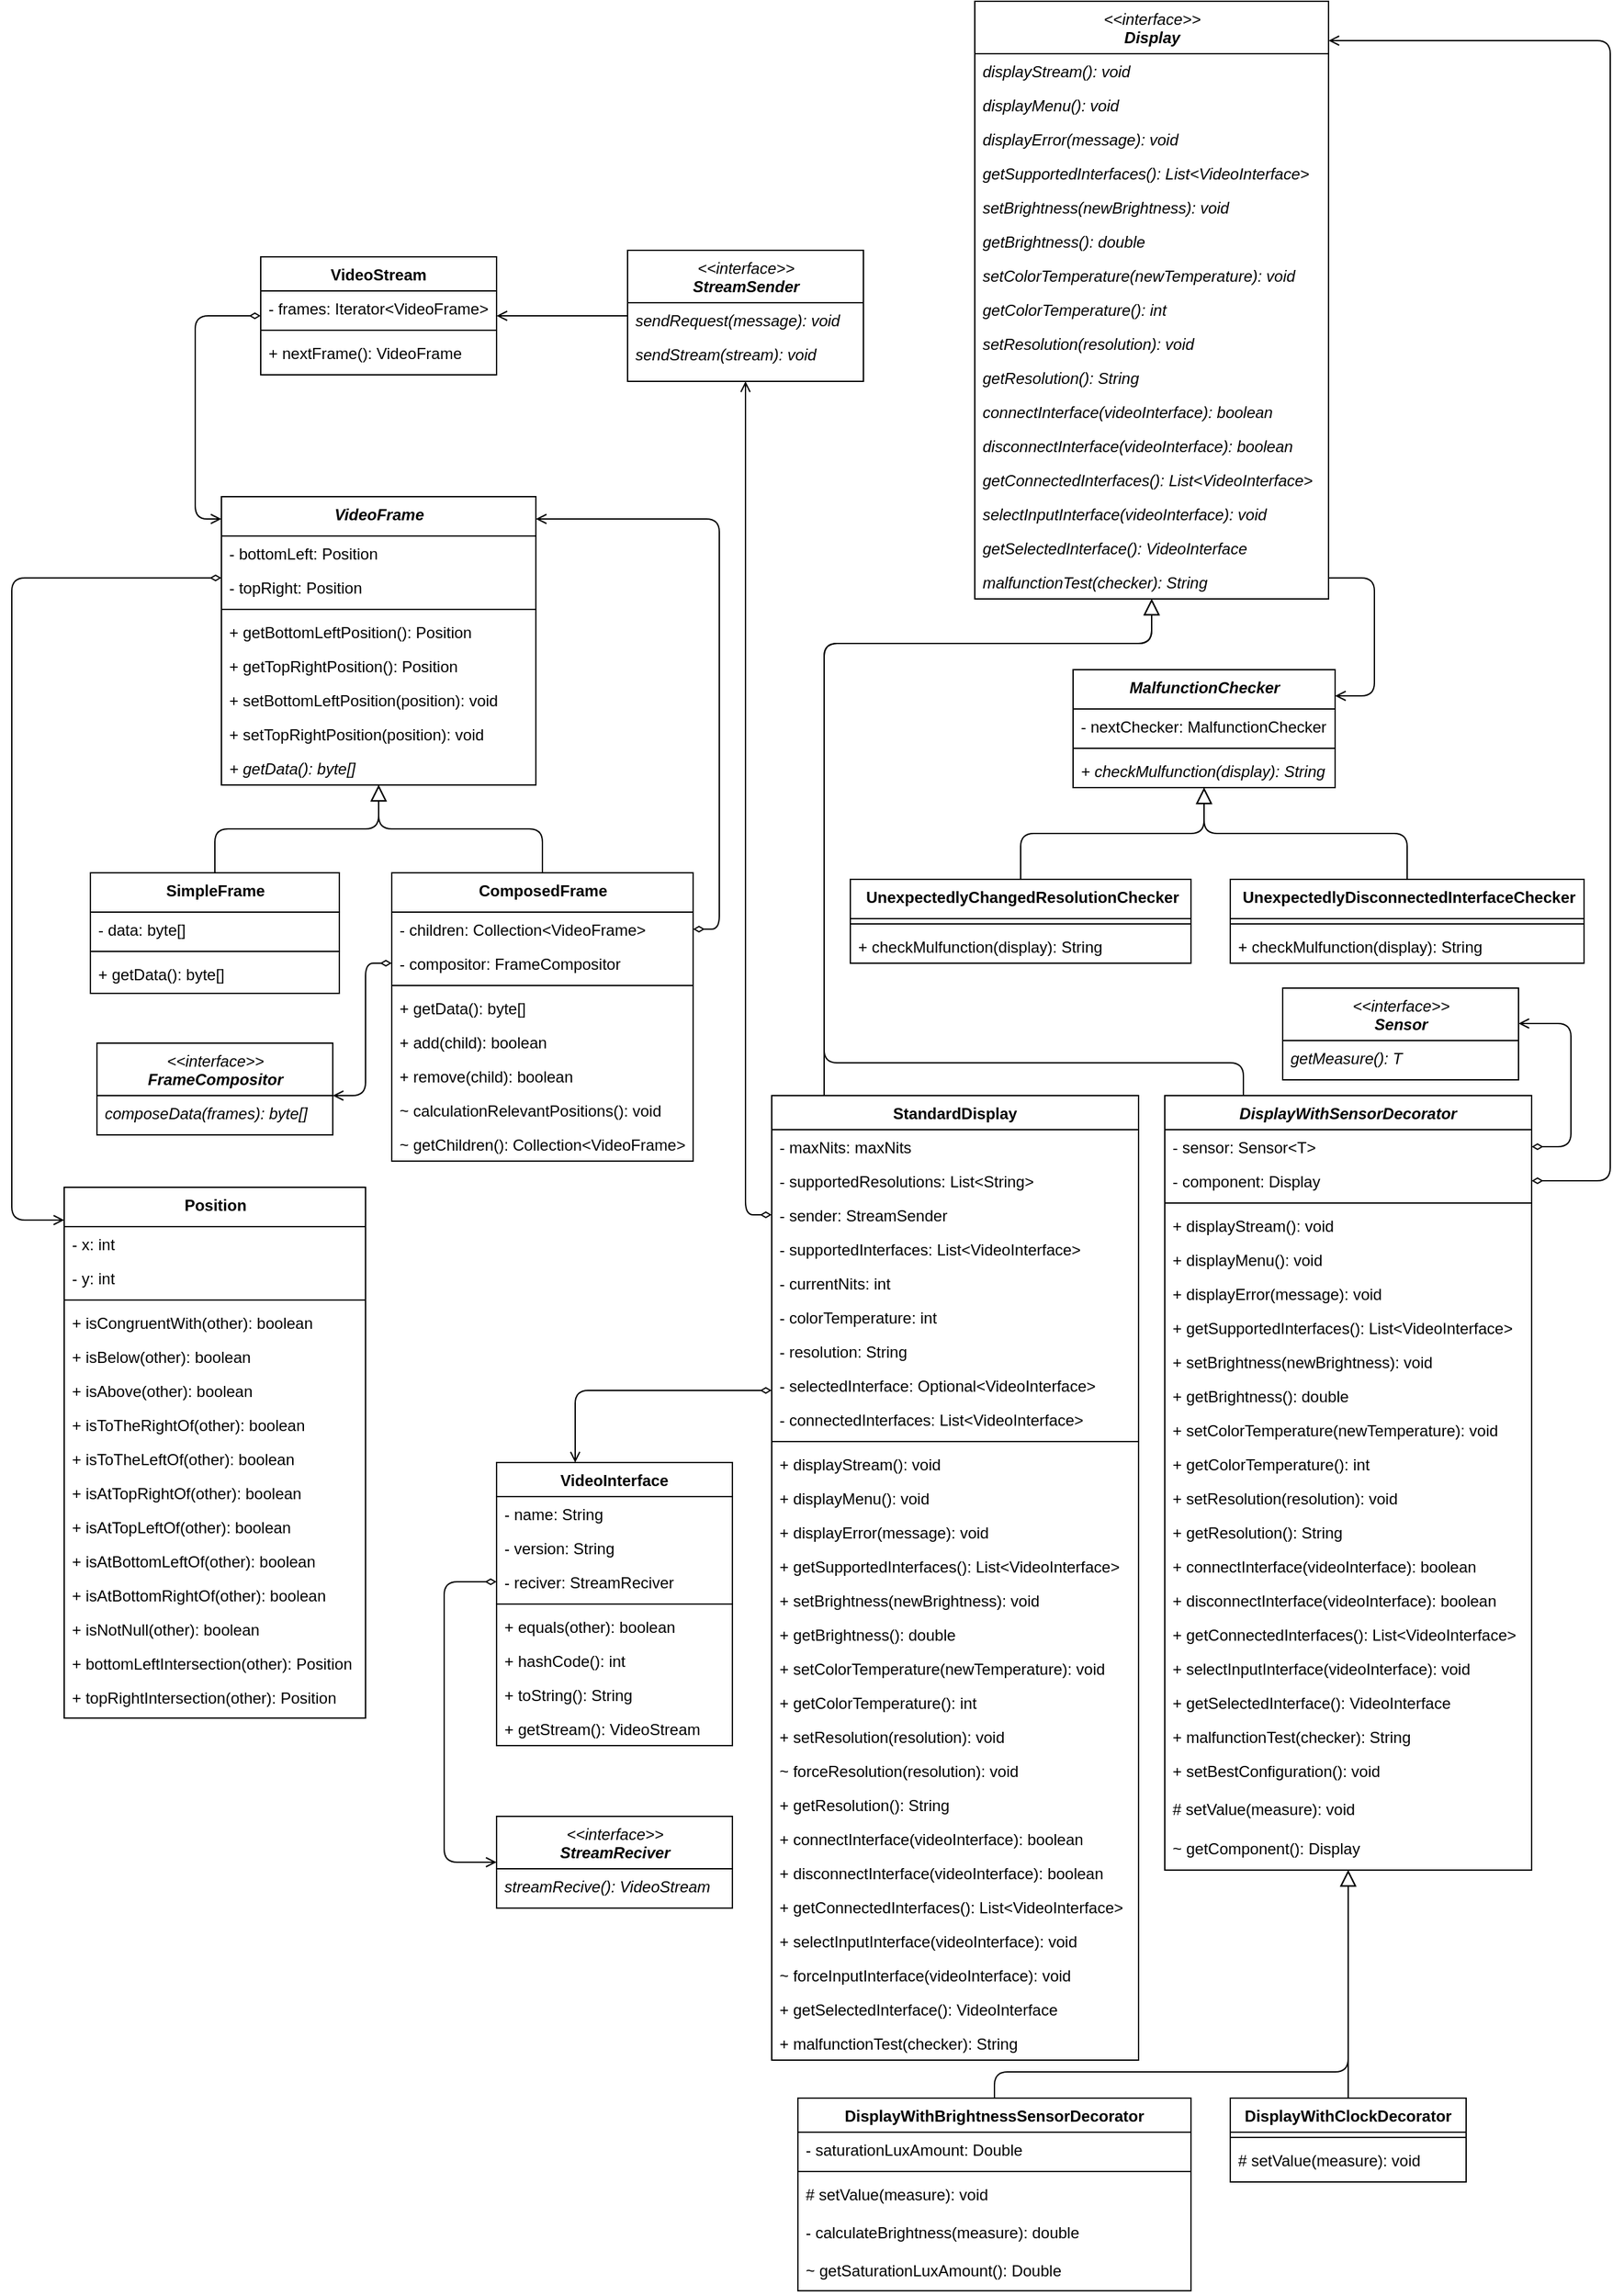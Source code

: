<mxfile version="24.6.4" type="device" pages="4">
  <diagram id="rp0kzDn7DLoOuzskIQTf" name="Types">
    <mxGraphModel dx="-2917" dy="990" grid="1" gridSize="10" guides="1" tooltips="1" connect="1" arrows="1" fold="1" page="1" pageScale="1" pageWidth="1100" pageHeight="850" math="0" shadow="0">
      <root>
        <mxCell id="0" />
        <mxCell id="1" parent="0" />
        <mxCell id="Qe13nS618jlP8CFEClB0-1" style="edgeStyle=orthogonalEdgeStyle;shape=connector;rounded=1;orthogonalLoop=1;jettySize=auto;elbow=vertical;html=1;shadow=0;strokeColor=default;strokeWidth=1;align=center;verticalAlign=middle;fontFamily=Helvetica;fontSize=11;fontColor=default;labelBackgroundColor=default;endArrow=open;endFill=0;endSize=6;startArrow=diamondThin;startFill=0;" edge="1" parent="1" source="Qe13nS618jlP8CFEClB0-23" target="Qe13nS618jlP8CFEClB0-180">
          <mxGeometry relative="1" as="geometry">
            <Array as="points">
              <mxPoint x="6070" y="2636" />
            </Array>
            <mxPoint x="6100" y="2325" as="targetPoint" />
          </mxGeometry>
        </mxCell>
        <mxCell id="Qe13nS618jlP8CFEClB0-3" value="&lt;span style=&quot;font-weight: normal;&quot;&gt;&amp;lt;&amp;lt;interface&amp;gt;&amp;gt;&lt;/span&gt;&lt;br&gt;Display" style="swimlane;fontStyle=3;align=center;verticalAlign=top;childLayout=stackLayout;horizontal=1;startSize=40;horizontalStack=0;resizeParent=1;resizeLast=0;collapsible=1;marginBottom=0;rounded=0;shadow=0;strokeWidth=1;html=1;" vertex="1" parent="1">
          <mxGeometry x="6245" y="1710" width="270" height="456" as="geometry">
            <mxRectangle x="230" y="140" width="160" height="26" as="alternateBounds" />
          </mxGeometry>
        </mxCell>
        <mxCell id="Qe13nS618jlP8CFEClB0-4" value="displayStream(): void" style="text;align=left;verticalAlign=top;spacingLeft=4;spacingRight=4;overflow=hidden;rotatable=0;points=[[0,0.5],[1,0.5]];portConstraint=eastwest;fontStyle=2" vertex="1" parent="Qe13nS618jlP8CFEClB0-3">
          <mxGeometry y="40" width="270" height="26" as="geometry" />
        </mxCell>
        <mxCell id="Qe13nS618jlP8CFEClB0-5" value="displayMenu(): void" style="text;align=left;verticalAlign=top;spacingLeft=4;spacingRight=4;overflow=hidden;rotatable=0;points=[[0,0.5],[1,0.5]];portConstraint=eastwest;fontStyle=2" vertex="1" parent="Qe13nS618jlP8CFEClB0-3">
          <mxGeometry y="66" width="270" height="26" as="geometry" />
        </mxCell>
        <mxCell id="Qe13nS618jlP8CFEClB0-6" value="displayError(message): void" style="text;align=left;verticalAlign=top;spacingLeft=4;spacingRight=4;overflow=hidden;rotatable=0;points=[[0,0.5],[1,0.5]];portConstraint=eastwest;fontStyle=2" vertex="1" parent="Qe13nS618jlP8CFEClB0-3">
          <mxGeometry y="92" width="270" height="26" as="geometry" />
        </mxCell>
        <mxCell id="Qe13nS618jlP8CFEClB0-7" value="getSupportedInterfaces(): List&lt;VideoInterface&gt;" style="text;align=left;verticalAlign=top;spacingLeft=4;spacingRight=4;overflow=hidden;rotatable=0;points=[[0,0.5],[1,0.5]];portConstraint=eastwest;fontStyle=2" vertex="1" parent="Qe13nS618jlP8CFEClB0-3">
          <mxGeometry y="118" width="270" height="26" as="geometry" />
        </mxCell>
        <mxCell id="Qe13nS618jlP8CFEClB0-8" value="setBrightness(newBrightness): void" style="text;align=left;verticalAlign=top;spacingLeft=4;spacingRight=4;overflow=hidden;rotatable=0;points=[[0,0.5],[1,0.5]];portConstraint=eastwest;fontStyle=2" vertex="1" parent="Qe13nS618jlP8CFEClB0-3">
          <mxGeometry y="144" width="270" height="26" as="geometry" />
        </mxCell>
        <mxCell id="Qe13nS618jlP8CFEClB0-9" value="getBrightness(): double" style="text;align=left;verticalAlign=top;spacingLeft=4;spacingRight=4;overflow=hidden;rotatable=0;points=[[0,0.5],[1,0.5]];portConstraint=eastwest;fontStyle=2" vertex="1" parent="Qe13nS618jlP8CFEClB0-3">
          <mxGeometry y="170" width="270" height="26" as="geometry" />
        </mxCell>
        <mxCell id="Qe13nS618jlP8CFEClB0-10" value="setColorTemperature(newTemperature): void" style="text;align=left;verticalAlign=top;spacingLeft=4;spacingRight=4;overflow=hidden;rotatable=0;points=[[0,0.5],[1,0.5]];portConstraint=eastwest;fontStyle=2" vertex="1" parent="Qe13nS618jlP8CFEClB0-3">
          <mxGeometry y="196" width="270" height="26" as="geometry" />
        </mxCell>
        <mxCell id="Qe13nS618jlP8CFEClB0-11" value="getColorTemperature(): int" style="text;align=left;verticalAlign=top;spacingLeft=4;spacingRight=4;overflow=hidden;rotatable=0;points=[[0,0.5],[1,0.5]];portConstraint=eastwest;fontStyle=2" vertex="1" parent="Qe13nS618jlP8CFEClB0-3">
          <mxGeometry y="222" width="270" height="26" as="geometry" />
        </mxCell>
        <mxCell id="Qe13nS618jlP8CFEClB0-12" value="setResolution(resolution): void" style="text;align=left;verticalAlign=top;spacingLeft=4;spacingRight=4;overflow=hidden;rotatable=0;points=[[0,0.5],[1,0.5]];portConstraint=eastwest;fontStyle=2" vertex="1" parent="Qe13nS618jlP8CFEClB0-3">
          <mxGeometry y="248" width="270" height="26" as="geometry" />
        </mxCell>
        <mxCell id="Qe13nS618jlP8CFEClB0-13" value="getResolution(): String" style="text;align=left;verticalAlign=top;spacingLeft=4;spacingRight=4;overflow=hidden;rotatable=0;points=[[0,0.5],[1,0.5]];portConstraint=eastwest;fontStyle=2" vertex="1" parent="Qe13nS618jlP8CFEClB0-3">
          <mxGeometry y="274" width="270" height="26" as="geometry" />
        </mxCell>
        <mxCell id="Qe13nS618jlP8CFEClB0-14" value="connectInterface(videoInterface): boolean" style="text;align=left;verticalAlign=top;spacingLeft=4;spacingRight=4;overflow=hidden;rotatable=0;points=[[0,0.5],[1,0.5]];portConstraint=eastwest;fontStyle=2" vertex="1" parent="Qe13nS618jlP8CFEClB0-3">
          <mxGeometry y="300" width="270" height="26" as="geometry" />
        </mxCell>
        <mxCell id="Qe13nS618jlP8CFEClB0-15" value="disconnectInterface(videoInterface): boolean" style="text;align=left;verticalAlign=top;spacingLeft=4;spacingRight=4;overflow=hidden;rotatable=0;points=[[0,0.5],[1,0.5]];portConstraint=eastwest;fontStyle=2" vertex="1" parent="Qe13nS618jlP8CFEClB0-3">
          <mxGeometry y="326" width="270" height="26" as="geometry" />
        </mxCell>
        <mxCell id="Qe13nS618jlP8CFEClB0-16" value="getConnectedInterfaces(): List&lt;VideoInterface&gt;" style="text;align=left;verticalAlign=top;spacingLeft=4;spacingRight=4;overflow=hidden;rotatable=0;points=[[0,0.5],[1,0.5]];portConstraint=eastwest;fontStyle=2" vertex="1" parent="Qe13nS618jlP8CFEClB0-3">
          <mxGeometry y="352" width="270" height="26" as="geometry" />
        </mxCell>
        <mxCell id="Qe13nS618jlP8CFEClB0-17" value="selectInputInterface(videoInterface): void" style="text;align=left;verticalAlign=top;spacingLeft=4;spacingRight=4;overflow=hidden;rotatable=0;points=[[0,0.5],[1,0.5]];portConstraint=eastwest;fontStyle=2" vertex="1" parent="Qe13nS618jlP8CFEClB0-3">
          <mxGeometry y="378" width="270" height="26" as="geometry" />
        </mxCell>
        <mxCell id="Qe13nS618jlP8CFEClB0-18" value="getSelectedInterface(): VideoInterface" style="text;align=left;verticalAlign=top;spacingLeft=4;spacingRight=4;overflow=hidden;rotatable=0;points=[[0,0.5],[1,0.5]];portConstraint=eastwest;fontStyle=2" vertex="1" parent="Qe13nS618jlP8CFEClB0-3">
          <mxGeometry y="404" width="270" height="26" as="geometry" />
        </mxCell>
        <mxCell id="Qe13nS618jlP8CFEClB0-19" value="malfunctionTest(checker): String" style="text;align=left;verticalAlign=top;spacingLeft=4;spacingRight=4;overflow=hidden;rotatable=0;points=[[0,0.5],[1,0.5]];portConstraint=eastwest;fontStyle=2" vertex="1" parent="Qe13nS618jlP8CFEClB0-3">
          <mxGeometry y="430" width="270" height="26" as="geometry" />
        </mxCell>
        <mxCell id="Qe13nS618jlP8CFEClB0-20" value="StandardDisplay" style="swimlane;fontStyle=1;align=center;verticalAlign=top;childLayout=stackLayout;horizontal=1;startSize=26;horizontalStack=0;resizeParent=1;resizeLast=0;collapsible=1;marginBottom=0;rounded=0;shadow=0;strokeWidth=1;" vertex="1" parent="1">
          <mxGeometry x="6090" y="2545" width="280" height="736" as="geometry">
            <mxRectangle x="130" y="380" width="160" height="26" as="alternateBounds" />
          </mxGeometry>
        </mxCell>
        <mxCell id="Qe13nS618jlP8CFEClB0-21" value="- maxNits: maxNits" style="text;align=left;verticalAlign=top;spacingLeft=4;spacingRight=4;overflow=hidden;rotatable=0;points=[[0,0.5],[1,0.5]];portConstraint=eastwest;" vertex="1" parent="Qe13nS618jlP8CFEClB0-20">
          <mxGeometry y="26" width="280" height="26" as="geometry" />
        </mxCell>
        <mxCell id="Qe13nS618jlP8CFEClB0-22" value="- supportedResolutions: List&lt;String&gt;" style="text;align=left;verticalAlign=top;spacingLeft=4;spacingRight=4;overflow=hidden;rotatable=0;points=[[0,0.5],[1,0.5]];portConstraint=eastwest;" vertex="1" parent="Qe13nS618jlP8CFEClB0-20">
          <mxGeometry y="52" width="280" height="26" as="geometry" />
        </mxCell>
        <mxCell id="Qe13nS618jlP8CFEClB0-23" value="- sender: StreamSender" style="text;align=left;verticalAlign=top;spacingLeft=4;spacingRight=4;overflow=hidden;rotatable=0;points=[[0,0.5],[1,0.5]];portConstraint=eastwest;" vertex="1" parent="Qe13nS618jlP8CFEClB0-20">
          <mxGeometry y="78" width="280" height="26" as="geometry" />
        </mxCell>
        <mxCell id="Qe13nS618jlP8CFEClB0-24" value="- supportedInterfaces: List&lt;VideoInterface&gt;" style="text;align=left;verticalAlign=top;spacingLeft=4;spacingRight=4;overflow=hidden;rotatable=0;points=[[0,0.5],[1,0.5]];portConstraint=eastwest;" vertex="1" parent="Qe13nS618jlP8CFEClB0-20">
          <mxGeometry y="104" width="280" height="26" as="geometry" />
        </mxCell>
        <mxCell id="Qe13nS618jlP8CFEClB0-25" value="- currentNits: int" style="text;align=left;verticalAlign=top;spacingLeft=4;spacingRight=4;overflow=hidden;rotatable=0;points=[[0,0.5],[1,0.5]];portConstraint=eastwest;" vertex="1" parent="Qe13nS618jlP8CFEClB0-20">
          <mxGeometry y="130" width="280" height="26" as="geometry" />
        </mxCell>
        <mxCell id="Qe13nS618jlP8CFEClB0-26" value="- colorTemperature: int" style="text;align=left;verticalAlign=top;spacingLeft=4;spacingRight=4;overflow=hidden;rotatable=0;points=[[0,0.5],[1,0.5]];portConstraint=eastwest;" vertex="1" parent="Qe13nS618jlP8CFEClB0-20">
          <mxGeometry y="156" width="280" height="26" as="geometry" />
        </mxCell>
        <mxCell id="Qe13nS618jlP8CFEClB0-27" value="- resolution: String" style="text;align=left;verticalAlign=top;spacingLeft=4;spacingRight=4;overflow=hidden;rotatable=0;points=[[0,0.5],[1,0.5]];portConstraint=eastwest;" vertex="1" parent="Qe13nS618jlP8CFEClB0-20">
          <mxGeometry y="182" width="280" height="26" as="geometry" />
        </mxCell>
        <mxCell id="Qe13nS618jlP8CFEClB0-28" value="- selectedInterface: Optional&lt;VideoInterface&gt;" style="text;align=left;verticalAlign=top;spacingLeft=4;spacingRight=4;overflow=hidden;rotatable=0;points=[[0,0.5],[1,0.5]];portConstraint=eastwest;" vertex="1" parent="Qe13nS618jlP8CFEClB0-20">
          <mxGeometry y="208" width="280" height="26" as="geometry" />
        </mxCell>
        <mxCell id="Qe13nS618jlP8CFEClB0-29" value="- connectedInterfaces: List&lt;VideoInterface&gt;" style="text;align=left;verticalAlign=top;spacingLeft=4;spacingRight=4;overflow=hidden;rotatable=0;points=[[0,0.5],[1,0.5]];portConstraint=eastwest;" vertex="1" parent="Qe13nS618jlP8CFEClB0-20">
          <mxGeometry y="234" width="280" height="26" as="geometry" />
        </mxCell>
        <mxCell id="Qe13nS618jlP8CFEClB0-30" value="" style="line;html=1;strokeWidth=1;align=left;verticalAlign=middle;spacingTop=-1;spacingLeft=3;spacingRight=3;rotatable=0;labelPosition=right;points=[];portConstraint=eastwest;fontStyle=0" vertex="1" parent="Qe13nS618jlP8CFEClB0-20">
          <mxGeometry y="260" width="280" height="8" as="geometry" />
        </mxCell>
        <mxCell id="Qe13nS618jlP8CFEClB0-31" value="+ displayStream(): void" style="text;align=left;verticalAlign=top;spacingLeft=4;spacingRight=4;overflow=hidden;rotatable=0;points=[[0,0.5],[1,0.5]];portConstraint=eastwest;fontStyle=0" vertex="1" parent="Qe13nS618jlP8CFEClB0-20">
          <mxGeometry y="268" width="280" height="26" as="geometry" />
        </mxCell>
        <mxCell id="Qe13nS618jlP8CFEClB0-32" value="+ displayMenu(): void" style="text;align=left;verticalAlign=top;spacingLeft=4;spacingRight=4;overflow=hidden;rotatable=0;points=[[0,0.5],[1,0.5]];portConstraint=eastwest;fontStyle=0" vertex="1" parent="Qe13nS618jlP8CFEClB0-20">
          <mxGeometry y="294" width="280" height="26" as="geometry" />
        </mxCell>
        <mxCell id="Qe13nS618jlP8CFEClB0-33" value="+ displayError(message): void" style="text;align=left;verticalAlign=top;spacingLeft=4;spacingRight=4;overflow=hidden;rotatable=0;points=[[0,0.5],[1,0.5]];portConstraint=eastwest;fontStyle=0" vertex="1" parent="Qe13nS618jlP8CFEClB0-20">
          <mxGeometry y="320" width="280" height="26" as="geometry" />
        </mxCell>
        <mxCell id="Qe13nS618jlP8CFEClB0-34" value="+ getSupportedInterfaces(): List&lt;VideoInterface&gt;" style="text;align=left;verticalAlign=top;spacingLeft=4;spacingRight=4;overflow=hidden;rotatable=0;points=[[0,0.5],[1,0.5]];portConstraint=eastwest;fontStyle=0" vertex="1" parent="Qe13nS618jlP8CFEClB0-20">
          <mxGeometry y="346" width="280" height="26" as="geometry" />
        </mxCell>
        <mxCell id="Qe13nS618jlP8CFEClB0-35" value="+ setBrightness(newBrightness): void" style="text;align=left;verticalAlign=top;spacingLeft=4;spacingRight=4;overflow=hidden;rotatable=0;points=[[0,0.5],[1,0.5]];portConstraint=eastwest;fontStyle=0" vertex="1" parent="Qe13nS618jlP8CFEClB0-20">
          <mxGeometry y="372" width="280" height="26" as="geometry" />
        </mxCell>
        <mxCell id="Qe13nS618jlP8CFEClB0-36" value="+ getBrightness(): double" style="text;align=left;verticalAlign=top;spacingLeft=4;spacingRight=4;overflow=hidden;rotatable=0;points=[[0,0.5],[1,0.5]];portConstraint=eastwest;fontStyle=0" vertex="1" parent="Qe13nS618jlP8CFEClB0-20">
          <mxGeometry y="398" width="280" height="26" as="geometry" />
        </mxCell>
        <mxCell id="Qe13nS618jlP8CFEClB0-37" value="+ setColorTemperature(newTemperature): void" style="text;align=left;verticalAlign=top;spacingLeft=4;spacingRight=4;overflow=hidden;rotatable=0;points=[[0,0.5],[1,0.5]];portConstraint=eastwest;fontStyle=0" vertex="1" parent="Qe13nS618jlP8CFEClB0-20">
          <mxGeometry y="424" width="280" height="26" as="geometry" />
        </mxCell>
        <mxCell id="Qe13nS618jlP8CFEClB0-38" value="+ getColorTemperature(): int" style="text;align=left;verticalAlign=top;spacingLeft=4;spacingRight=4;overflow=hidden;rotatable=0;points=[[0,0.5],[1,0.5]];portConstraint=eastwest;fontStyle=0" vertex="1" parent="Qe13nS618jlP8CFEClB0-20">
          <mxGeometry y="450" width="280" height="26" as="geometry" />
        </mxCell>
        <mxCell id="Qe13nS618jlP8CFEClB0-39" value="+ setResolution(resolution): void" style="text;align=left;verticalAlign=top;spacingLeft=4;spacingRight=4;overflow=hidden;rotatable=0;points=[[0,0.5],[1,0.5]];portConstraint=eastwest;fontStyle=0" vertex="1" parent="Qe13nS618jlP8CFEClB0-20">
          <mxGeometry y="476" width="280" height="26" as="geometry" />
        </mxCell>
        <mxCell id="uERjTzCqyZo8vhKBbdlO-3" value="~ forceResolution(resolution): void &#xa;" style="text;align=left;verticalAlign=top;spacingLeft=4;spacingRight=4;overflow=hidden;rotatable=0;points=[[0,0.5],[1,0.5]];portConstraint=eastwest;fontStyle=0" vertex="1" parent="Qe13nS618jlP8CFEClB0-20">
          <mxGeometry y="502" width="280" height="26" as="geometry" />
        </mxCell>
        <mxCell id="Qe13nS618jlP8CFEClB0-40" value="+ getResolution(): String" style="text;align=left;verticalAlign=top;spacingLeft=4;spacingRight=4;overflow=hidden;rotatable=0;points=[[0,0.5],[1,0.5]];portConstraint=eastwest;fontStyle=0" vertex="1" parent="Qe13nS618jlP8CFEClB0-20">
          <mxGeometry y="528" width="280" height="26" as="geometry" />
        </mxCell>
        <mxCell id="Qe13nS618jlP8CFEClB0-41" value="+ connectInterface(videoInterface): boolean" style="text;align=left;verticalAlign=top;spacingLeft=4;spacingRight=4;overflow=hidden;rotatable=0;points=[[0,0.5],[1,0.5]];portConstraint=eastwest;fontStyle=0" vertex="1" parent="Qe13nS618jlP8CFEClB0-20">
          <mxGeometry y="554" width="280" height="26" as="geometry" />
        </mxCell>
        <mxCell id="Qe13nS618jlP8CFEClB0-42" value="+ disconnectInterface(videoInterface): boolean" style="text;align=left;verticalAlign=top;spacingLeft=4;spacingRight=4;overflow=hidden;rotatable=0;points=[[0,0.5],[1,0.5]];portConstraint=eastwest;fontStyle=0" vertex="1" parent="Qe13nS618jlP8CFEClB0-20">
          <mxGeometry y="580" width="280" height="26" as="geometry" />
        </mxCell>
        <mxCell id="Qe13nS618jlP8CFEClB0-43" value="+ getConnectedInterfaces(): List&lt;VideoInterface&gt;" style="text;align=left;verticalAlign=top;spacingLeft=4;spacingRight=4;overflow=hidden;rotatable=0;points=[[0,0.5],[1,0.5]];portConstraint=eastwest;fontStyle=0" vertex="1" parent="Qe13nS618jlP8CFEClB0-20">
          <mxGeometry y="606" width="280" height="26" as="geometry" />
        </mxCell>
        <mxCell id="Qe13nS618jlP8CFEClB0-44" value="+ selectInputInterface(videoInterface): void" style="text;align=left;verticalAlign=top;spacingLeft=4;spacingRight=4;overflow=hidden;rotatable=0;points=[[0,0.5],[1,0.5]];portConstraint=eastwest;fontStyle=0" vertex="1" parent="Qe13nS618jlP8CFEClB0-20">
          <mxGeometry y="632" width="280" height="26" as="geometry" />
        </mxCell>
        <mxCell id="uERjTzCqyZo8vhKBbdlO-4" value="~ forceInputInterface(videoInterface): void " style="text;align=left;verticalAlign=top;spacingLeft=4;spacingRight=4;overflow=hidden;rotatable=0;points=[[0,0.5],[1,0.5]];portConstraint=eastwest;fontStyle=0" vertex="1" parent="Qe13nS618jlP8CFEClB0-20">
          <mxGeometry y="658" width="280" height="26" as="geometry" />
        </mxCell>
        <mxCell id="Qe13nS618jlP8CFEClB0-45" value="+ getSelectedInterface(): VideoInterface" style="text;align=left;verticalAlign=top;spacingLeft=4;spacingRight=4;overflow=hidden;rotatable=0;points=[[0,0.5],[1,0.5]];portConstraint=eastwest;fontStyle=0" vertex="1" parent="Qe13nS618jlP8CFEClB0-20">
          <mxGeometry y="684" width="280" height="26" as="geometry" />
        </mxCell>
        <mxCell id="Qe13nS618jlP8CFEClB0-46" value="+ malfunctionTest(checker): String" style="text;align=left;verticalAlign=top;spacingLeft=4;spacingRight=4;overflow=hidden;rotatable=0;points=[[0,0.5],[1,0.5]];portConstraint=eastwest;fontStyle=0" vertex="1" parent="Qe13nS618jlP8CFEClB0-20">
          <mxGeometry y="710" width="280" height="26" as="geometry" />
        </mxCell>
        <mxCell id="Qe13nS618jlP8CFEClB0-47" value="" style="endArrow=block;endSize=10;endFill=0;shadow=0;strokeWidth=1;rounded=1;edgeStyle=orthogonalEdgeStyle;elbow=vertical;" edge="1" parent="1" source="Qe13nS618jlP8CFEClB0-20" target="Qe13nS618jlP8CFEClB0-3">
          <mxGeometry width="160" relative="1" as="geometry">
            <mxPoint x="6290" y="2038" as="sourcePoint" />
            <mxPoint x="6290" y="2038" as="targetPoint" />
            <Array as="points">
              <mxPoint x="6130" y="2200" />
              <mxPoint x="6380" y="2200" />
            </Array>
          </mxGeometry>
        </mxCell>
        <mxCell id="Qe13nS618jlP8CFEClB0-48" value="DisplayWithSensorDecorator" style="swimlane;fontStyle=3;align=center;verticalAlign=top;childLayout=stackLayout;horizontal=1;startSize=26;horizontalStack=0;resizeParent=1;resizeLast=0;collapsible=1;marginBottom=0;rounded=0;shadow=0;strokeWidth=1;" vertex="1" parent="1">
          <mxGeometry x="6390" y="2545" width="280" height="591" as="geometry">
            <mxRectangle x="340" y="380" width="170" height="26" as="alternateBounds" />
          </mxGeometry>
        </mxCell>
        <mxCell id="Qe13nS618jlP8CFEClB0-50" value="- sensor: Sensor&lt;T&gt;" style="text;align=left;verticalAlign=top;spacingLeft=4;spacingRight=4;overflow=hidden;rotatable=0;points=[[0,0.5],[1,0.5]];portConstraint=eastwest;" vertex="1" parent="Qe13nS618jlP8CFEClB0-48">
          <mxGeometry y="26" width="280" height="26" as="geometry" />
        </mxCell>
        <mxCell id="Qe13nS618jlP8CFEClB0-49" value="- component: Display" style="text;align=left;verticalAlign=top;spacingLeft=4;spacingRight=4;overflow=hidden;rotatable=0;points=[[0,0.5],[1,0.5]];portConstraint=eastwest;" vertex="1" parent="Qe13nS618jlP8CFEClB0-48">
          <mxGeometry y="52" width="280" height="26" as="geometry" />
        </mxCell>
        <mxCell id="Qe13nS618jlP8CFEClB0-51" value="" style="line;html=1;strokeWidth=1;align=left;verticalAlign=middle;spacingTop=-1;spacingLeft=3;spacingRight=3;rotatable=0;labelPosition=right;points=[];portConstraint=eastwest;" vertex="1" parent="Qe13nS618jlP8CFEClB0-48">
          <mxGeometry y="78" width="280" height="8" as="geometry" />
        </mxCell>
        <mxCell id="Qe13nS618jlP8CFEClB0-52" value="+ displayStream(): void" style="text;align=left;verticalAlign=top;spacingLeft=4;spacingRight=4;overflow=hidden;rotatable=0;points=[[0,0.5],[1,0.5]];portConstraint=eastwest;fontStyle=0" vertex="1" parent="Qe13nS618jlP8CFEClB0-48">
          <mxGeometry y="86" width="280" height="26" as="geometry" />
        </mxCell>
        <mxCell id="Qe13nS618jlP8CFEClB0-53" value="+ displayMenu(): void" style="text;align=left;verticalAlign=top;spacingLeft=4;spacingRight=4;overflow=hidden;rotatable=0;points=[[0,0.5],[1,0.5]];portConstraint=eastwest;fontStyle=0" vertex="1" parent="Qe13nS618jlP8CFEClB0-48">
          <mxGeometry y="112" width="280" height="26" as="geometry" />
        </mxCell>
        <mxCell id="Qe13nS618jlP8CFEClB0-54" value="+ displayError(message): void" style="text;align=left;verticalAlign=top;spacingLeft=4;spacingRight=4;overflow=hidden;rotatable=0;points=[[0,0.5],[1,0.5]];portConstraint=eastwest;fontStyle=0" vertex="1" parent="Qe13nS618jlP8CFEClB0-48">
          <mxGeometry y="138" width="280" height="26" as="geometry" />
        </mxCell>
        <mxCell id="Qe13nS618jlP8CFEClB0-55" value="+ getSupportedInterfaces(): List&lt;VideoInterface&gt;" style="text;align=left;verticalAlign=top;spacingLeft=4;spacingRight=4;overflow=hidden;rotatable=0;points=[[0,0.5],[1,0.5]];portConstraint=eastwest;fontStyle=0" vertex="1" parent="Qe13nS618jlP8CFEClB0-48">
          <mxGeometry y="164" width="280" height="26" as="geometry" />
        </mxCell>
        <mxCell id="Qe13nS618jlP8CFEClB0-67" value="+ setBrightness(newBrightness): void" style="text;align=left;verticalAlign=top;spacingLeft=4;spacingRight=4;overflow=hidden;rotatable=0;points=[[0,0.5],[1,0.5]];portConstraint=eastwest;fontStyle=0" vertex="1" parent="Qe13nS618jlP8CFEClB0-48">
          <mxGeometry y="190" width="280" height="26" as="geometry" />
        </mxCell>
        <mxCell id="Qe13nS618jlP8CFEClB0-65" value="+ getBrightness(): double" style="text;align=left;verticalAlign=top;spacingLeft=4;spacingRight=4;overflow=hidden;rotatable=0;points=[[0,0.5],[1,0.5]];portConstraint=eastwest;fontStyle=0" vertex="1" parent="Qe13nS618jlP8CFEClB0-48">
          <mxGeometry y="216" width="280" height="26" as="geometry" />
        </mxCell>
        <mxCell id="Qe13nS618jlP8CFEClB0-66" value="+ setColorTemperature(newTemperature): void" style="text;align=left;verticalAlign=top;spacingLeft=4;spacingRight=4;overflow=hidden;rotatable=0;points=[[0,0.5],[1,0.5]];portConstraint=eastwest;fontStyle=0" vertex="1" parent="Qe13nS618jlP8CFEClB0-48">
          <mxGeometry y="242" width="280" height="26" as="geometry" />
        </mxCell>
        <mxCell id="Qe13nS618jlP8CFEClB0-64" value="+ getColorTemperature(): int" style="text;align=left;verticalAlign=top;spacingLeft=4;spacingRight=4;overflow=hidden;rotatable=0;points=[[0,0.5],[1,0.5]];portConstraint=eastwest;fontStyle=0" vertex="1" parent="Qe13nS618jlP8CFEClB0-48">
          <mxGeometry y="268" width="280" height="26" as="geometry" />
        </mxCell>
        <mxCell id="Qe13nS618jlP8CFEClB0-63" value="+ setResolution(resolution): void" style="text;align=left;verticalAlign=top;spacingLeft=4;spacingRight=4;overflow=hidden;rotatable=0;points=[[0,0.5],[1,0.5]];portConstraint=eastwest;fontStyle=0" vertex="1" parent="Qe13nS618jlP8CFEClB0-48">
          <mxGeometry y="294" width="280" height="26" as="geometry" />
        </mxCell>
        <mxCell id="Qe13nS618jlP8CFEClB0-62" value="+ getResolution(): String" style="text;align=left;verticalAlign=top;spacingLeft=4;spacingRight=4;overflow=hidden;rotatable=0;points=[[0,0.5],[1,0.5]];portConstraint=eastwest;fontStyle=0" vertex="1" parent="Qe13nS618jlP8CFEClB0-48">
          <mxGeometry y="320" width="280" height="26" as="geometry" />
        </mxCell>
        <mxCell id="Qe13nS618jlP8CFEClB0-61" value="+ connectInterface(videoInterface): boolean" style="text;align=left;verticalAlign=top;spacingLeft=4;spacingRight=4;overflow=hidden;rotatable=0;points=[[0,0.5],[1,0.5]];portConstraint=eastwest;fontStyle=0" vertex="1" parent="Qe13nS618jlP8CFEClB0-48">
          <mxGeometry y="346" width="280" height="26" as="geometry" />
        </mxCell>
        <mxCell id="Qe13nS618jlP8CFEClB0-60" value="+ disconnectInterface(videoInterface): boolean" style="text;align=left;verticalAlign=top;spacingLeft=4;spacingRight=4;overflow=hidden;rotatable=0;points=[[0,0.5],[1,0.5]];portConstraint=eastwest;fontStyle=0" vertex="1" parent="Qe13nS618jlP8CFEClB0-48">
          <mxGeometry y="372" width="280" height="26" as="geometry" />
        </mxCell>
        <mxCell id="Qe13nS618jlP8CFEClB0-59" value="+ getConnectedInterfaces(): List&lt;VideoInterface&gt;" style="text;align=left;verticalAlign=top;spacingLeft=4;spacingRight=4;overflow=hidden;rotatable=0;points=[[0,0.5],[1,0.5]];portConstraint=eastwest;fontStyle=0" vertex="1" parent="Qe13nS618jlP8CFEClB0-48">
          <mxGeometry y="398" width="280" height="26" as="geometry" />
        </mxCell>
        <mxCell id="Qe13nS618jlP8CFEClB0-58" value="+ selectInputInterface(videoInterface): void" style="text;align=left;verticalAlign=top;spacingLeft=4;spacingRight=4;overflow=hidden;rotatable=0;points=[[0,0.5],[1,0.5]];portConstraint=eastwest;fontStyle=0" vertex="1" parent="Qe13nS618jlP8CFEClB0-48">
          <mxGeometry y="424" width="280" height="26" as="geometry" />
        </mxCell>
        <mxCell id="Qe13nS618jlP8CFEClB0-57" value="+ getSelectedInterface(): VideoInterface" style="text;align=left;verticalAlign=top;spacingLeft=4;spacingRight=4;overflow=hidden;rotatable=0;points=[[0,0.5],[1,0.5]];portConstraint=eastwest;fontStyle=0" vertex="1" parent="Qe13nS618jlP8CFEClB0-48">
          <mxGeometry y="450" width="280" height="26" as="geometry" />
        </mxCell>
        <mxCell id="Qe13nS618jlP8CFEClB0-56" value="+ malfunctionTest(checker): String" style="text;align=left;verticalAlign=top;spacingLeft=4;spacingRight=4;overflow=hidden;rotatable=0;points=[[0,0.5],[1,0.5]];portConstraint=eastwest;fontStyle=0" vertex="1" parent="Qe13nS618jlP8CFEClB0-48">
          <mxGeometry y="476" width="280" height="26" as="geometry" />
        </mxCell>
        <mxCell id="Qe13nS618jlP8CFEClB0-68" value="+ setBestConfiguration(): void" style="text;align=left;verticalAlign=top;spacingLeft=4;spacingRight=4;overflow=hidden;rotatable=0;points=[[0,0.5],[1,0.5]];portConstraint=eastwest;fontStyle=0" vertex="1" parent="Qe13nS618jlP8CFEClB0-48">
          <mxGeometry y="502" width="280" height="29" as="geometry" />
        </mxCell>
        <mxCell id="Qe13nS618jlP8CFEClB0-69" value="# setValue(measure): void" style="text;align=left;verticalAlign=top;spacingLeft=4;spacingRight=4;overflow=hidden;rotatable=0;points=[[0,0.5],[1,0.5]];portConstraint=eastwest;fontStyle=0" vertex="1" parent="Qe13nS618jlP8CFEClB0-48">
          <mxGeometry y="531" width="280" height="30" as="geometry" />
        </mxCell>
        <mxCell id="uERjTzCqyZo8vhKBbdlO-2" value="~ getComponent(): Display " style="text;align=left;verticalAlign=top;spacingLeft=4;spacingRight=4;overflow=hidden;rotatable=0;points=[[0,0.5],[1,0.5]];portConstraint=eastwest;fontStyle=0" vertex="1" parent="Qe13nS618jlP8CFEClB0-48">
          <mxGeometry y="561" width="280" height="30" as="geometry" />
        </mxCell>
        <mxCell id="Qe13nS618jlP8CFEClB0-70" value="" style="endArrow=block;endSize=10;endFill=0;shadow=0;strokeWidth=1;rounded=1;edgeStyle=orthogonalEdgeStyle;elbow=vertical;" edge="1" parent="1" source="Qe13nS618jlP8CFEClB0-48" target="Qe13nS618jlP8CFEClB0-3">
          <mxGeometry width="160" relative="1" as="geometry">
            <mxPoint x="6300" y="2208" as="sourcePoint" />
            <mxPoint x="6400" y="2106" as="targetPoint" />
            <Array as="points">
              <mxPoint x="6450" y="2520" />
              <mxPoint x="6130" y="2520" />
              <mxPoint x="6130" y="2200" />
              <mxPoint x="6380" y="2200" />
            </Array>
          </mxGeometry>
        </mxCell>
        <mxCell id="Qe13nS618jlP8CFEClB0-71" value="" style="endArrow=open;shadow=0;strokeWidth=1;rounded=1;endFill=1;edgeStyle=orthogonalEdgeStyle;elbow=vertical;" edge="1" parent="1" source="Qe13nS618jlP8CFEClB0-19" target="Qe13nS618jlP8CFEClB0-109">
          <mxGeometry x="0.5" y="41" relative="1" as="geometry">
            <mxPoint x="6470" y="2027" as="sourcePoint" />
            <mxPoint x="6598" y="2062.8" as="targetPoint" />
            <mxPoint x="-40" y="32" as="offset" />
            <Array as="points">
              <mxPoint x="6550" y="2150" />
              <mxPoint x="6550" y="2240" />
            </Array>
          </mxGeometry>
        </mxCell>
        <mxCell id="Qe13nS618jlP8CFEClB0-72" style="edgeStyle=orthogonalEdgeStyle;shape=connector;rounded=1;orthogonalLoop=1;jettySize=auto;elbow=vertical;html=1;shadow=0;strokeColor=default;strokeWidth=1;align=center;verticalAlign=middle;fontFamily=Helvetica;fontSize=11;fontColor=default;labelBackgroundColor=default;endArrow=block;endFill=0;endSize=10;" edge="1" parent="1" source="Qe13nS618jlP8CFEClB0-73" target="Qe13nS618jlP8CFEClB0-48">
          <mxGeometry relative="1" as="geometry">
            <Array as="points">
              <mxPoint x="6260" y="3290" />
              <mxPoint x="6530" y="3290" />
            </Array>
          </mxGeometry>
        </mxCell>
        <mxCell id="Qe13nS618jlP8CFEClB0-73" value="DisplayWithBrightnessSensorDecorator" style="swimlane;fontStyle=1;align=center;verticalAlign=top;childLayout=stackLayout;horizontal=1;startSize=26;horizontalStack=0;resizeParent=1;resizeLast=0;collapsible=1;marginBottom=0;rounded=0;shadow=0;strokeWidth=1;" vertex="1" parent="1">
          <mxGeometry x="6110" y="3310" width="300" height="147" as="geometry">
            <mxRectangle x="340" y="380" width="170" height="26" as="alternateBounds" />
          </mxGeometry>
        </mxCell>
        <mxCell id="Qe13nS618jlP8CFEClB0-75" value="- saturationLuxAmount: Double" style="text;align=left;verticalAlign=top;spacingLeft=4;spacingRight=4;overflow=hidden;rotatable=0;points=[[0,0.5],[1,0.5]];portConstraint=eastwest;" vertex="1" parent="Qe13nS618jlP8CFEClB0-73">
          <mxGeometry y="26" width="300" height="26" as="geometry" />
        </mxCell>
        <mxCell id="Qe13nS618jlP8CFEClB0-76" value="" style="line;html=1;strokeWidth=1;align=left;verticalAlign=middle;spacingTop=-1;spacingLeft=3;spacingRight=3;rotatable=0;labelPosition=right;points=[];portConstraint=eastwest;" vertex="1" parent="Qe13nS618jlP8CFEClB0-73">
          <mxGeometry y="52" width="300" height="8" as="geometry" />
        </mxCell>
        <mxCell id="Qe13nS618jlP8CFEClB0-77" value="# setValue(measure): void" style="text;align=left;verticalAlign=top;spacingLeft=4;spacingRight=4;overflow=hidden;rotatable=0;points=[[0,0.5],[1,0.5]];portConstraint=eastwest;fontStyle=0" vertex="1" parent="Qe13nS618jlP8CFEClB0-73">
          <mxGeometry y="60" width="300" height="29" as="geometry" />
        </mxCell>
        <mxCell id="Qe13nS618jlP8CFEClB0-78" value="- calculateBrightness(measure): double" style="text;align=left;verticalAlign=top;spacingLeft=4;spacingRight=4;overflow=hidden;rotatable=0;points=[[0,0.5],[1,0.5]];portConstraint=eastwest;fontStyle=0" vertex="1" parent="Qe13nS618jlP8CFEClB0-73">
          <mxGeometry y="89" width="300" height="29" as="geometry" />
        </mxCell>
        <mxCell id="uERjTzCqyZo8vhKBbdlO-1" value="~ getSaturationLuxAmount(): Double" style="text;align=left;verticalAlign=top;spacingLeft=4;spacingRight=4;overflow=hidden;rotatable=0;points=[[0,0.5],[1,0.5]];portConstraint=eastwest;fontStyle=0" vertex="1" parent="Qe13nS618jlP8CFEClB0-73">
          <mxGeometry y="118" width="300" height="29" as="geometry" />
        </mxCell>
        <mxCell id="Qe13nS618jlP8CFEClB0-79" style="edgeStyle=orthogonalEdgeStyle;shape=connector;rounded=1;orthogonalLoop=1;jettySize=auto;elbow=vertical;html=1;shadow=0;strokeColor=default;strokeWidth=1;align=center;verticalAlign=middle;fontFamily=Helvetica;fontSize=11;fontColor=default;labelBackgroundColor=default;endArrow=block;endFill=0;endSize=10;" edge="1" parent="1" source="Qe13nS618jlP8CFEClB0-80" target="Qe13nS618jlP8CFEClB0-48">
          <mxGeometry relative="1" as="geometry">
            <Array as="points">
              <mxPoint x="6530" y="3250" />
              <mxPoint x="6530" y="3250" />
            </Array>
          </mxGeometry>
        </mxCell>
        <mxCell id="Qe13nS618jlP8CFEClB0-80" value="DisplayWithClockDecorator" style="swimlane;fontStyle=1;align=center;verticalAlign=top;childLayout=stackLayout;horizontal=1;startSize=26;horizontalStack=0;resizeParent=1;resizeLast=0;collapsible=1;marginBottom=0;rounded=0;shadow=0;strokeWidth=1;" vertex="1" parent="1">
          <mxGeometry x="6440" y="3310" width="180" height="64" as="geometry">
            <mxRectangle x="340" y="380" width="170" height="26" as="alternateBounds" />
          </mxGeometry>
        </mxCell>
        <mxCell id="Qe13nS618jlP8CFEClB0-83" value="" style="line;html=1;strokeWidth=1;align=left;verticalAlign=middle;spacingTop=-1;spacingLeft=3;spacingRight=3;rotatable=0;labelPosition=right;points=[];portConstraint=eastwest;" vertex="1" parent="Qe13nS618jlP8CFEClB0-80">
          <mxGeometry y="26" width="180" height="8" as="geometry" />
        </mxCell>
        <mxCell id="Qe13nS618jlP8CFEClB0-84" value="# setValue(measure): void" style="text;align=left;verticalAlign=top;spacingLeft=4;spacingRight=4;overflow=hidden;rotatable=0;points=[[0,0.5],[1,0.5]];portConstraint=eastwest;fontStyle=0" vertex="1" parent="Qe13nS618jlP8CFEClB0-80">
          <mxGeometry y="34" width="180" height="29" as="geometry" />
        </mxCell>
        <mxCell id="Qe13nS618jlP8CFEClB0-85" value=" " style="text;align=left;verticalAlign=top;spacingLeft=4;spacingRight=4;overflow=hidden;rotatable=0;points=[[0,0.5],[1,0.5]];portConstraint=eastwest;fontStyle=0" vertex="1" parent="Qe13nS618jlP8CFEClB0-80">
          <mxGeometry y="63" width="180" height="1" as="geometry" />
        </mxCell>
        <mxCell id="Qe13nS618jlP8CFEClB0-86" value="&lt;span style=&quot;font-weight: normal;&quot;&gt;&amp;lt;&amp;lt;interface&amp;gt;&amp;gt;&lt;/span&gt;&lt;br&gt;Sensor" style="swimlane;fontStyle=3;align=center;verticalAlign=top;childLayout=stackLayout;horizontal=1;startSize=40;horizontalStack=0;resizeParent=1;resizeLast=0;collapsible=1;marginBottom=0;rounded=0;shadow=0;strokeWidth=1;html=1;" vertex="1" parent="1">
          <mxGeometry x="6480" y="2463" width="180" height="70" as="geometry">
            <mxRectangle x="230" y="140" width="160" height="26" as="alternateBounds" />
          </mxGeometry>
        </mxCell>
        <mxCell id="Qe13nS618jlP8CFEClB0-87" value="getMeasure(): T" style="text;align=left;verticalAlign=top;spacingLeft=4;spacingRight=4;overflow=hidden;rotatable=0;points=[[0,0.5],[1,0.5]];portConstraint=eastwest;fontStyle=2" vertex="1" parent="Qe13nS618jlP8CFEClB0-86">
          <mxGeometry y="40" width="180" height="26" as="geometry" />
        </mxCell>
        <mxCell id="Qe13nS618jlP8CFEClB0-88" style="edgeStyle=orthogonalEdgeStyle;shape=connector;rounded=1;orthogonalLoop=1;jettySize=auto;elbow=vertical;html=1;shadow=0;strokeColor=default;strokeWidth=1;align=center;verticalAlign=middle;fontFamily=Helvetica;fontSize=11;fontColor=default;labelBackgroundColor=default;startArrow=diamondThin;startFill=0;endArrow=open;endFill=0;endSize=6;curved=0;" edge="1" parent="1" source="Qe13nS618jlP8CFEClB0-50" target="Qe13nS618jlP8CFEClB0-86">
          <mxGeometry relative="1" as="geometry">
            <Array as="points">
              <mxPoint x="6700" y="2584" />
              <mxPoint x="6700" y="2490" />
            </Array>
          </mxGeometry>
        </mxCell>
        <mxCell id="Qe13nS618jlP8CFEClB0-90" value="VideoInterface" style="swimlane;fontStyle=1;align=center;verticalAlign=top;childLayout=stackLayout;horizontal=1;startSize=26;horizontalStack=0;resizeParent=1;resizeLast=0;collapsible=1;marginBottom=0;rounded=0;shadow=0;strokeWidth=1;" vertex="1" parent="1">
          <mxGeometry x="5880" y="2825" width="180" height="216" as="geometry">
            <mxRectangle x="130" y="380" width="160" height="26" as="alternateBounds" />
          </mxGeometry>
        </mxCell>
        <mxCell id="Qe13nS618jlP8CFEClB0-91" value="- name: String" style="text;align=left;verticalAlign=top;spacingLeft=4;spacingRight=4;overflow=hidden;rotatable=0;points=[[0,0.5],[1,0.5]];portConstraint=eastwest;" vertex="1" parent="Qe13nS618jlP8CFEClB0-90">
          <mxGeometry y="26" width="180" height="26" as="geometry" />
        </mxCell>
        <mxCell id="Qe13nS618jlP8CFEClB0-92" value="- version: String" style="text;align=left;verticalAlign=top;spacingLeft=4;spacingRight=4;overflow=hidden;rotatable=0;points=[[0,0.5],[1,0.5]];portConstraint=eastwest;" vertex="1" parent="Qe13nS618jlP8CFEClB0-90">
          <mxGeometry y="52" width="180" height="26" as="geometry" />
        </mxCell>
        <mxCell id="Qe13nS618jlP8CFEClB0-93" value="- reciver: StreamReciver" style="text;align=left;verticalAlign=top;spacingLeft=4;spacingRight=4;overflow=hidden;rotatable=0;points=[[0,0.5],[1,0.5]];portConstraint=eastwest;" vertex="1" parent="Qe13nS618jlP8CFEClB0-90">
          <mxGeometry y="78" width="180" height="26" as="geometry" />
        </mxCell>
        <mxCell id="Qe13nS618jlP8CFEClB0-94" value="" style="line;html=1;strokeWidth=1;align=left;verticalAlign=middle;spacingTop=-1;spacingLeft=3;spacingRight=3;rotatable=0;labelPosition=right;points=[];portConstraint=eastwest;fontStyle=0" vertex="1" parent="Qe13nS618jlP8CFEClB0-90">
          <mxGeometry y="104" width="180" height="8" as="geometry" />
        </mxCell>
        <mxCell id="Qe13nS618jlP8CFEClB0-97" value="+ equals(other): boolean" style="text;align=left;verticalAlign=top;spacingLeft=4;spacingRight=4;overflow=hidden;rotatable=0;points=[[0,0.5],[1,0.5]];portConstraint=eastwest;fontStyle=0" vertex="1" parent="Qe13nS618jlP8CFEClB0-90">
          <mxGeometry y="112" width="180" height="26" as="geometry" />
        </mxCell>
        <mxCell id="Qe13nS618jlP8CFEClB0-98" value="+ hashCode(): int" style="text;align=left;verticalAlign=top;spacingLeft=4;spacingRight=4;overflow=hidden;rotatable=0;points=[[0,0.5],[1,0.5]];portConstraint=eastwest;fontStyle=0" vertex="1" parent="Qe13nS618jlP8CFEClB0-90">
          <mxGeometry y="138" width="180" height="26" as="geometry" />
        </mxCell>
        <mxCell id="Qe13nS618jlP8CFEClB0-99" value="+ toString(): String" style="text;align=left;verticalAlign=top;spacingLeft=4;spacingRight=4;overflow=hidden;rotatable=0;points=[[0,0.5],[1,0.5]];portConstraint=eastwest;fontStyle=0" vertex="1" parent="Qe13nS618jlP8CFEClB0-90">
          <mxGeometry y="164" width="180" height="26" as="geometry" />
        </mxCell>
        <mxCell id="Qe13nS618jlP8CFEClB0-100" value="+ getStream(): VideoStream" style="text;align=left;verticalAlign=top;spacingLeft=4;spacingRight=4;overflow=hidden;rotatable=0;points=[[0,0.5],[1,0.5]];portConstraint=eastwest;fontStyle=0" vertex="1" parent="Qe13nS618jlP8CFEClB0-90">
          <mxGeometry y="190" width="180" height="26" as="geometry" />
        </mxCell>
        <mxCell id="Qe13nS618jlP8CFEClB0-101" style="edgeStyle=orthogonalEdgeStyle;shape=connector;rounded=1;orthogonalLoop=1;jettySize=auto;elbow=vertical;html=1;shadow=0;strokeColor=default;strokeWidth=1;align=center;verticalAlign=middle;fontFamily=Helvetica;fontSize=11;fontColor=default;labelBackgroundColor=default;startArrow=diamondThin;startFill=0;endArrow=open;endFill=0;endSize=6;curved=0;" edge="1" parent="1" source="Qe13nS618jlP8CFEClB0-20" target="Qe13nS618jlP8CFEClB0-90">
          <mxGeometry relative="1" as="geometry">
            <Array as="points">
              <mxPoint x="5940" y="2770" />
            </Array>
          </mxGeometry>
        </mxCell>
        <mxCell id="Qe13nS618jlP8CFEClB0-105" style="edgeStyle=orthogonalEdgeStyle;shape=connector;curved=0;rounded=1;orthogonalLoop=1;jettySize=auto;html=1;shadow=0;strokeColor=default;strokeWidth=1;align=center;verticalAlign=middle;fontFamily=Helvetica;fontSize=11;fontColor=default;labelBackgroundColor=default;elbow=vertical;startArrow=diamondThin;startFill=0;endArrow=open;endFill=0;endSize=6;jumpStyle=arc;jumpSize=12;" edge="1" parent="1" source="Qe13nS618jlP8CFEClB0-49" target="Qe13nS618jlP8CFEClB0-3">
          <mxGeometry relative="1" as="geometry">
            <Array as="points">
              <mxPoint x="6730" y="2610" />
              <mxPoint x="6730" y="1740" />
            </Array>
          </mxGeometry>
        </mxCell>
        <mxCell id="Qe13nS618jlP8CFEClB0-109" value="MalfunctionChecker" style="swimlane;fontStyle=3;align=center;verticalAlign=top;childLayout=stackLayout;horizontal=1;startSize=30;horizontalStack=0;resizeParent=1;resizeLast=0;collapsible=1;marginBottom=0;rounded=0;shadow=0;strokeWidth=1;html=1;" vertex="1" parent="1">
          <mxGeometry x="6320" y="2220" width="200" height="90" as="geometry">
            <mxRectangle x="230" y="140" width="160" height="26" as="alternateBounds" />
          </mxGeometry>
        </mxCell>
        <mxCell id="Qe13nS618jlP8CFEClB0-110" value="- nextChecker: MalfunctionChecker" style="text;align=left;verticalAlign=top;spacingLeft=4;spacingRight=4;overflow=hidden;rotatable=0;points=[[0,0.5],[1,0.5]];portConstraint=eastwest;fontStyle=0" vertex="1" parent="Qe13nS618jlP8CFEClB0-109">
          <mxGeometry y="30" width="200" height="26" as="geometry" />
        </mxCell>
        <mxCell id="Qe13nS618jlP8CFEClB0-111" value="" style="line;html=1;strokeWidth=1;align=left;verticalAlign=middle;spacingTop=-1;spacingLeft=3;spacingRight=3;rotatable=0;labelPosition=right;points=[];portConstraint=eastwest;" vertex="1" parent="Qe13nS618jlP8CFEClB0-109">
          <mxGeometry y="56" width="200" height="8" as="geometry" />
        </mxCell>
        <mxCell id="Qe13nS618jlP8CFEClB0-112" value="+ checkMulfunction(display): String" style="text;align=left;verticalAlign=top;spacingLeft=4;spacingRight=4;overflow=hidden;rotatable=0;points=[[0,0.5],[1,0.5]];portConstraint=eastwest;fontStyle=2" vertex="1" parent="Qe13nS618jlP8CFEClB0-109">
          <mxGeometry y="64" width="200" height="26" as="geometry" />
        </mxCell>
        <mxCell id="Qe13nS618jlP8CFEClB0-113" style="edgeStyle=elbowEdgeStyle;shape=connector;curved=0;rounded=1;orthogonalLoop=1;jettySize=auto;elbow=vertical;html=1;shadow=0;strokeColor=default;strokeWidth=1;align=center;verticalAlign=middle;fontFamily=Helvetica;fontSize=11;fontColor=default;labelBackgroundColor=default;endArrow=block;endFill=0;endSize=10;" edge="1" parent="1" source="Qe13nS618jlP8CFEClB0-114" target="Qe13nS618jlP8CFEClB0-109">
          <mxGeometry relative="1" as="geometry" />
        </mxCell>
        <mxCell id="Qe13nS618jlP8CFEClB0-114" value="&lt;span style=&quot;padding: 0px 0px 0px 2px;&quot;&gt;&lt;span style=&quot;white-space-collapse: preserve; background-color: rgb(255, 255, 255); font-style: normal;&quot;&gt;&lt;font style=&quot;font-size: 12px;&quot; face=&quot;Helvetica&quot;&gt;UnexpectedlyChangedResolutionChecker&lt;/font&gt;&lt;/span&gt;&lt;/span&gt;" style="swimlane;fontStyle=3;align=center;verticalAlign=top;childLayout=stackLayout;horizontal=1;startSize=30;horizontalStack=0;resizeParent=1;resizeLast=0;collapsible=1;marginBottom=0;rounded=0;shadow=0;strokeWidth=1;html=1;" vertex="1" parent="1">
          <mxGeometry x="6150" y="2380" width="260" height="64" as="geometry">
            <mxRectangle x="230" y="140" width="160" height="26" as="alternateBounds" />
          </mxGeometry>
        </mxCell>
        <mxCell id="Qe13nS618jlP8CFEClB0-115" value="" style="line;html=1;strokeWidth=1;align=left;verticalAlign=middle;spacingTop=-1;spacingLeft=3;spacingRight=3;rotatable=0;labelPosition=right;points=[];portConstraint=eastwest;" vertex="1" parent="Qe13nS618jlP8CFEClB0-114">
          <mxGeometry y="30" width="260" height="8" as="geometry" />
        </mxCell>
        <mxCell id="Qe13nS618jlP8CFEClB0-116" value="+ checkMulfunction(display): String" style="text;align=left;verticalAlign=top;spacingLeft=4;spacingRight=4;overflow=hidden;rotatable=0;points=[[0,0.5],[1,0.5]];portConstraint=eastwest;fontStyle=0" vertex="1" parent="Qe13nS618jlP8CFEClB0-114">
          <mxGeometry y="38" width="260" height="26" as="geometry" />
        </mxCell>
        <mxCell id="Qe13nS618jlP8CFEClB0-117" style="edgeStyle=elbowEdgeStyle;shape=connector;curved=0;rounded=1;orthogonalLoop=1;jettySize=auto;elbow=vertical;html=1;shadow=0;strokeColor=default;strokeWidth=1;align=center;verticalAlign=middle;fontFamily=Helvetica;fontSize=11;fontColor=default;labelBackgroundColor=default;endArrow=block;endFill=0;endSize=10;" edge="1" parent="1" source="Qe13nS618jlP8CFEClB0-118" target="Qe13nS618jlP8CFEClB0-109">
          <mxGeometry relative="1" as="geometry" />
        </mxCell>
        <mxCell id="Qe13nS618jlP8CFEClB0-118" value="&lt;span style=&quot;padding: 0px 0px 0px 2px;&quot;&gt;&lt;span style=&quot;white-space-collapse: preserve; background-color: rgb(255, 255, 255); font-style: normal;&quot;&gt;&lt;font style=&quot;font-size: 12px;&quot;&gt;UnexpectedlyDisconnectedInterfaceChecker&lt;/font&gt;&lt;/span&gt;&lt;/span&gt;" style="swimlane;fontStyle=3;align=center;verticalAlign=top;childLayout=stackLayout;horizontal=1;startSize=30;horizontalStack=0;resizeParent=1;resizeLast=0;collapsible=1;marginBottom=0;rounded=0;shadow=0;strokeWidth=1;html=1;" vertex="1" parent="1">
          <mxGeometry x="6440" y="2380" width="270" height="64" as="geometry">
            <mxRectangle x="230" y="140" width="160" height="26" as="alternateBounds" />
          </mxGeometry>
        </mxCell>
        <mxCell id="Qe13nS618jlP8CFEClB0-119" value="" style="line;html=1;strokeWidth=1;align=left;verticalAlign=middle;spacingTop=-1;spacingLeft=3;spacingRight=3;rotatable=0;labelPosition=right;points=[];portConstraint=eastwest;" vertex="1" parent="Qe13nS618jlP8CFEClB0-118">
          <mxGeometry y="30" width="270" height="8" as="geometry" />
        </mxCell>
        <mxCell id="Qe13nS618jlP8CFEClB0-120" value="+ checkMulfunction(display): String" style="text;align=left;verticalAlign=top;spacingLeft=4;spacingRight=4;overflow=hidden;rotatable=0;points=[[0,0.5],[1,0.5]];portConstraint=eastwest;fontStyle=0" vertex="1" parent="Qe13nS618jlP8CFEClB0-118">
          <mxGeometry y="38" width="270" height="26" as="geometry" />
        </mxCell>
        <mxCell id="Qe13nS618jlP8CFEClB0-121" value="VideoStream" style="swimlane;fontStyle=1;align=center;verticalAlign=top;childLayout=stackLayout;horizontal=1;startSize=26;horizontalStack=0;resizeParent=1;resizeLast=0;collapsible=1;marginBottom=0;rounded=0;shadow=0;strokeWidth=1;" vertex="1" parent="1">
          <mxGeometry x="5700" y="1905" width="180" height="90" as="geometry">
            <mxRectangle x="130" y="380" width="160" height="26" as="alternateBounds" />
          </mxGeometry>
        </mxCell>
        <mxCell id="Qe13nS618jlP8CFEClB0-122" value="- frames: Iterator&lt;VideoFrame&gt;" style="text;align=left;verticalAlign=top;spacingLeft=4;spacingRight=4;overflow=hidden;rotatable=0;points=[[0,0.5],[1,0.5]];portConstraint=eastwest;" vertex="1" parent="Qe13nS618jlP8CFEClB0-121">
          <mxGeometry y="26" width="180" height="26" as="geometry" />
        </mxCell>
        <mxCell id="Qe13nS618jlP8CFEClB0-123" value="" style="line;html=1;strokeWidth=1;align=left;verticalAlign=middle;spacingTop=-1;spacingLeft=3;spacingRight=3;rotatable=0;labelPosition=right;points=[];portConstraint=eastwest;fontStyle=0" vertex="1" parent="Qe13nS618jlP8CFEClB0-121">
          <mxGeometry y="52" width="180" height="8" as="geometry" />
        </mxCell>
        <mxCell id="Qe13nS618jlP8CFEClB0-124" value="+ nextFrame(): VideoFrame" style="text;align=left;verticalAlign=top;spacingLeft=4;spacingRight=4;overflow=hidden;rotatable=0;points=[[0,0.5],[1,0.5]];portConstraint=eastwest;fontStyle=0" vertex="1" parent="Qe13nS618jlP8CFEClB0-121">
          <mxGeometry y="60" width="180" height="26" as="geometry" />
        </mxCell>
        <mxCell id="Qe13nS618jlP8CFEClB0-125" value="VideoFrame" style="swimlane;fontStyle=3;align=center;verticalAlign=top;childLayout=stackLayout;horizontal=1;startSize=30;horizontalStack=0;resizeParent=1;resizeLast=0;collapsible=1;marginBottom=0;rounded=0;shadow=0;strokeWidth=1;html=1;" vertex="1" parent="1">
          <mxGeometry x="5670" y="2088" width="240" height="220" as="geometry">
            <mxRectangle x="230" y="140" width="160" height="26" as="alternateBounds" />
          </mxGeometry>
        </mxCell>
        <mxCell id="Qe13nS618jlP8CFEClB0-126" value="- bottomLeft: Position" style="text;align=left;verticalAlign=top;spacingLeft=4;spacingRight=4;overflow=hidden;rotatable=0;points=[[0,0.5],[1,0.5]];portConstraint=eastwest;fontStyle=0" vertex="1" parent="Qe13nS618jlP8CFEClB0-125">
          <mxGeometry y="30" width="240" height="26" as="geometry" />
        </mxCell>
        <mxCell id="Qe13nS618jlP8CFEClB0-127" value="- topRight: Position" style="text;align=left;verticalAlign=top;spacingLeft=4;spacingRight=4;overflow=hidden;rotatable=0;points=[[0,0.5],[1,0.5]];portConstraint=eastwest;fontStyle=0" vertex="1" parent="Qe13nS618jlP8CFEClB0-125">
          <mxGeometry y="56" width="240" height="26" as="geometry" />
        </mxCell>
        <mxCell id="Qe13nS618jlP8CFEClB0-128" value="" style="line;html=1;strokeWidth=1;align=left;verticalAlign=middle;spacingTop=-1;spacingLeft=3;spacingRight=3;rotatable=0;labelPosition=right;points=[];portConstraint=eastwest;" vertex="1" parent="Qe13nS618jlP8CFEClB0-125">
          <mxGeometry y="82" width="240" height="8" as="geometry" />
        </mxCell>
        <mxCell id="Qe13nS618jlP8CFEClB0-129" value="+ getBottomLeftPosition(): Position" style="text;align=left;verticalAlign=top;spacingLeft=4;spacingRight=4;overflow=hidden;rotatable=0;points=[[0,0.5],[1,0.5]];portConstraint=eastwest;fontStyle=0" vertex="1" parent="Qe13nS618jlP8CFEClB0-125">
          <mxGeometry y="90" width="240" height="26" as="geometry" />
        </mxCell>
        <mxCell id="Qe13nS618jlP8CFEClB0-130" value="+ getTopRightPosition(): Position" style="text;align=left;verticalAlign=top;spacingLeft=4;spacingRight=4;overflow=hidden;rotatable=0;points=[[0,0.5],[1,0.5]];portConstraint=eastwest;fontStyle=0" vertex="1" parent="Qe13nS618jlP8CFEClB0-125">
          <mxGeometry y="116" width="240" height="26" as="geometry" />
        </mxCell>
        <mxCell id="Qe13nS618jlP8CFEClB0-131" value="+ setBottomLeftPosition(position): void" style="text;align=left;verticalAlign=top;spacingLeft=4;spacingRight=4;overflow=hidden;rotatable=0;points=[[0,0.5],[1,0.5]];portConstraint=eastwest;fontStyle=0" vertex="1" parent="Qe13nS618jlP8CFEClB0-125">
          <mxGeometry y="142" width="240" height="26" as="geometry" />
        </mxCell>
        <mxCell id="Qe13nS618jlP8CFEClB0-132" value="+ setTopRightPosition(position): void" style="text;align=left;verticalAlign=top;spacingLeft=4;spacingRight=4;overflow=hidden;rotatable=0;points=[[0,0.5],[1,0.5]];portConstraint=eastwest;fontStyle=0" vertex="1" parent="Qe13nS618jlP8CFEClB0-125">
          <mxGeometry y="168" width="240" height="26" as="geometry" />
        </mxCell>
        <mxCell id="Qe13nS618jlP8CFEClB0-133" value="+ getData(): byte[]" style="text;align=left;verticalAlign=top;spacingLeft=4;spacingRight=4;overflow=hidden;rotatable=0;points=[[0,0.5],[1,0.5]];portConstraint=eastwest;fontStyle=2" vertex="1" parent="Qe13nS618jlP8CFEClB0-125">
          <mxGeometry y="194" width="240" height="26" as="geometry" />
        </mxCell>
        <mxCell id="Qe13nS618jlP8CFEClB0-134" style="edgeStyle=orthogonalEdgeStyle;shape=connector;curved=0;rounded=1;orthogonalLoop=1;jettySize=auto;html=1;shadow=0;strokeColor=default;strokeWidth=1;align=center;verticalAlign=middle;fontFamily=Helvetica;fontSize=11;fontColor=default;labelBackgroundColor=default;elbow=vertical;startArrow=diamondThin;startFill=0;endArrow=open;endFill=0;endSize=6;" edge="1" parent="1" source="Qe13nS618jlP8CFEClB0-122" target="Qe13nS618jlP8CFEClB0-125">
          <mxGeometry relative="1" as="geometry">
            <Array as="points">
              <mxPoint x="5650" y="1950" />
              <mxPoint x="5650" y="2105" />
            </Array>
          </mxGeometry>
        </mxCell>
        <mxCell id="Qe13nS618jlP8CFEClB0-135" style="edgeStyle=orthogonalEdgeStyle;shape=connector;rounded=1;orthogonalLoop=1;jettySize=auto;html=1;shadow=0;strokeColor=default;strokeWidth=1;align=center;verticalAlign=middle;fontFamily=Helvetica;fontSize=11;fontColor=default;labelBackgroundColor=default;elbow=vertical;endArrow=block;endFill=0;endSize=10;" edge="1" parent="1" source="Qe13nS618jlP8CFEClB0-136" target="Qe13nS618jlP8CFEClB0-125">
          <mxGeometry relative="1" as="geometry" />
        </mxCell>
        <mxCell id="Qe13nS618jlP8CFEClB0-136" value="&lt;span style=&quot;font-style: normal;&quot;&gt;SimpleFrame&lt;/span&gt;" style="swimlane;fontStyle=3;align=center;verticalAlign=top;childLayout=stackLayout;horizontal=1;startSize=30;horizontalStack=0;resizeParent=1;resizeLast=0;collapsible=1;marginBottom=0;rounded=0;shadow=0;strokeWidth=1;html=1;" vertex="1" parent="1">
          <mxGeometry x="5570" y="2375" width="190" height="92" as="geometry">
            <mxRectangle x="230" y="140" width="160" height="26" as="alternateBounds" />
          </mxGeometry>
        </mxCell>
        <mxCell id="Qe13nS618jlP8CFEClB0-137" value="- data: byte[]" style="text;align=left;verticalAlign=top;spacingLeft=4;spacingRight=4;overflow=hidden;rotatable=0;points=[[0,0.5],[1,0.5]];portConstraint=eastwest;fontStyle=0" vertex="1" parent="Qe13nS618jlP8CFEClB0-136">
          <mxGeometry y="30" width="190" height="26" as="geometry" />
        </mxCell>
        <mxCell id="Qe13nS618jlP8CFEClB0-138" value="" style="line;html=1;strokeWidth=1;align=left;verticalAlign=middle;spacingTop=-1;spacingLeft=3;spacingRight=3;rotatable=0;labelPosition=right;points=[];portConstraint=eastwest;" vertex="1" parent="Qe13nS618jlP8CFEClB0-136">
          <mxGeometry y="56" width="190" height="8" as="geometry" />
        </mxCell>
        <mxCell id="Qe13nS618jlP8CFEClB0-139" value="+ getData(): byte[]" style="text;align=left;verticalAlign=top;spacingLeft=4;spacingRight=4;overflow=hidden;rotatable=0;points=[[0,0.5],[1,0.5]];portConstraint=eastwest;fontStyle=0" vertex="1" parent="Qe13nS618jlP8CFEClB0-136">
          <mxGeometry y="64" width="190" height="26" as="geometry" />
        </mxCell>
        <mxCell id="Qe13nS618jlP8CFEClB0-140" style="edgeStyle=orthogonalEdgeStyle;shape=connector;rounded=1;orthogonalLoop=1;jettySize=auto;html=1;shadow=0;strokeColor=default;strokeWidth=1;align=center;verticalAlign=middle;fontFamily=Helvetica;fontSize=11;fontColor=default;labelBackgroundColor=default;elbow=vertical;endArrow=block;endFill=0;endSize=10;" edge="1" parent="1" source="Qe13nS618jlP8CFEClB0-141" target="Qe13nS618jlP8CFEClB0-125">
          <mxGeometry relative="1" as="geometry" />
        </mxCell>
        <mxCell id="Qe13nS618jlP8CFEClB0-141" value="&lt;span style=&quot;font-style: normal;&quot;&gt;ComposedFrame&lt;/span&gt;" style="swimlane;fontStyle=3;align=center;verticalAlign=top;childLayout=stackLayout;horizontal=1;startSize=30;horizontalStack=0;resizeParent=1;resizeLast=0;collapsible=1;marginBottom=0;rounded=0;shadow=0;strokeWidth=1;html=1;" vertex="1" parent="1">
          <mxGeometry x="5800" y="2375" width="230" height="220" as="geometry">
            <mxRectangle x="230" y="140" width="160" height="26" as="alternateBounds" />
          </mxGeometry>
        </mxCell>
        <mxCell id="Qe13nS618jlP8CFEClB0-142" value="- children: Collection&lt;VideoFrame&gt;" style="text;align=left;verticalAlign=top;spacingLeft=4;spacingRight=4;overflow=hidden;rotatable=0;points=[[0,0.5],[1,0.5]];portConstraint=eastwest;fontStyle=0" vertex="1" parent="Qe13nS618jlP8CFEClB0-141">
          <mxGeometry y="30" width="230" height="26" as="geometry" />
        </mxCell>
        <mxCell id="Qe13nS618jlP8CFEClB0-143" value="- compositor: FrameCompositor" style="text;align=left;verticalAlign=top;spacingLeft=4;spacingRight=4;overflow=hidden;rotatable=0;points=[[0,0.5],[1,0.5]];portConstraint=eastwest;fontStyle=0" vertex="1" parent="Qe13nS618jlP8CFEClB0-141">
          <mxGeometry y="56" width="230" height="26" as="geometry" />
        </mxCell>
        <mxCell id="Qe13nS618jlP8CFEClB0-146" value="" style="line;html=1;strokeWidth=1;align=left;verticalAlign=middle;spacingTop=-1;spacingLeft=3;spacingRight=3;rotatable=0;labelPosition=right;points=[];portConstraint=eastwest;" vertex="1" parent="Qe13nS618jlP8CFEClB0-141">
          <mxGeometry y="82" width="230" height="8" as="geometry" />
        </mxCell>
        <mxCell id="Qe13nS618jlP8CFEClB0-147" value="+ getData(): byte[]" style="text;align=left;verticalAlign=top;spacingLeft=4;spacingRight=4;overflow=hidden;rotatable=0;points=[[0,0.5],[1,0.5]];portConstraint=eastwest;fontStyle=0" vertex="1" parent="Qe13nS618jlP8CFEClB0-141">
          <mxGeometry y="90" width="230" height="26" as="geometry" />
        </mxCell>
        <mxCell id="Qe13nS618jlP8CFEClB0-148" value="+ add(child): boolean" style="text;align=left;verticalAlign=top;spacingLeft=4;spacingRight=4;overflow=hidden;rotatable=0;points=[[0,0.5],[1,0.5]];portConstraint=eastwest;fontStyle=0" vertex="1" parent="Qe13nS618jlP8CFEClB0-141">
          <mxGeometry y="116" width="230" height="26" as="geometry" />
        </mxCell>
        <mxCell id="Qe13nS618jlP8CFEClB0-149" value="+ remove(child): boolean" style="text;align=left;verticalAlign=top;spacingLeft=4;spacingRight=4;overflow=hidden;rotatable=0;points=[[0,0.5],[1,0.5]];portConstraint=eastwest;fontStyle=0" vertex="1" parent="Qe13nS618jlP8CFEClB0-141">
          <mxGeometry y="142" width="230" height="26" as="geometry" />
        </mxCell>
        <mxCell id="Qe13nS618jlP8CFEClB0-150" value="~ calculationRelevantPositions(): void" style="text;align=left;verticalAlign=top;spacingLeft=4;spacingRight=4;overflow=hidden;rotatable=0;points=[[0,0.5],[1,0.5]];portConstraint=eastwest;fontStyle=0" vertex="1" parent="Qe13nS618jlP8CFEClB0-141">
          <mxGeometry y="168" width="230" height="26" as="geometry" />
        </mxCell>
        <mxCell id="uERjTzCqyZo8vhKBbdlO-5" value="~ getChildren(): Collection&lt;VideoFrame&gt; " style="text;align=left;verticalAlign=top;spacingLeft=4;spacingRight=4;overflow=hidden;rotatable=0;points=[[0,0.5],[1,0.5]];portConstraint=eastwest;fontStyle=0" vertex="1" parent="Qe13nS618jlP8CFEClB0-141">
          <mxGeometry y="194" width="230" height="26" as="geometry" />
        </mxCell>
        <mxCell id="Qe13nS618jlP8CFEClB0-151" style="edgeStyle=orthogonalEdgeStyle;shape=connector;curved=0;rounded=1;orthogonalLoop=1;jettySize=auto;html=1;shadow=0;strokeColor=default;strokeWidth=1;align=center;verticalAlign=middle;fontFamily=Helvetica;fontSize=11;fontColor=default;labelBackgroundColor=default;elbow=vertical;startArrow=diamondThin;startFill=0;endArrow=open;endFill=0;endSize=6;" edge="1" parent="1" source="Qe13nS618jlP8CFEClB0-142" target="Qe13nS618jlP8CFEClB0-125">
          <mxGeometry relative="1" as="geometry">
            <Array as="points">
              <mxPoint x="6050" y="2418" />
              <mxPoint x="6050" y="2105" />
            </Array>
          </mxGeometry>
        </mxCell>
        <mxCell id="Qe13nS618jlP8CFEClB0-153" value="&lt;span style=&quot;font-weight: normal;&quot;&gt;&amp;lt;&amp;lt;interface&amp;gt;&amp;gt;&lt;/span&gt;&lt;br&gt;FrameCompositor" style="swimlane;fontStyle=3;align=center;verticalAlign=top;childLayout=stackLayout;horizontal=1;startSize=40;horizontalStack=0;resizeParent=1;resizeLast=0;collapsible=1;marginBottom=0;rounded=0;shadow=0;strokeWidth=1;html=1;" vertex="1" parent="1">
          <mxGeometry x="5575" y="2505" width="180" height="70" as="geometry">
            <mxRectangle x="230" y="140" width="160" height="26" as="alternateBounds" />
          </mxGeometry>
        </mxCell>
        <mxCell id="Qe13nS618jlP8CFEClB0-154" value="composeData(frames): byte[]" style="text;align=left;verticalAlign=top;spacingLeft=4;spacingRight=4;overflow=hidden;rotatable=0;points=[[0,0.5],[1,0.5]];portConstraint=eastwest;fontStyle=2" vertex="1" parent="Qe13nS618jlP8CFEClB0-153">
          <mxGeometry y="40" width="180" height="26" as="geometry" />
        </mxCell>
        <mxCell id="Qe13nS618jlP8CFEClB0-155" style="edgeStyle=orthogonalEdgeStyle;shape=connector;curved=0;rounded=1;orthogonalLoop=1;jettySize=auto;html=1;shadow=0;strokeColor=default;strokeWidth=1;align=center;verticalAlign=middle;fontFamily=Helvetica;fontSize=11;fontColor=default;labelBackgroundColor=default;elbow=vertical;startArrow=diamondThin;startFill=0;endArrow=open;endFill=0;endSize=6;" edge="1" parent="1" source="Qe13nS618jlP8CFEClB0-143" target="Qe13nS618jlP8CFEClB0-153">
          <mxGeometry relative="1" as="geometry">
            <Array as="points">
              <mxPoint x="5780" y="2444" />
              <mxPoint x="5780" y="2545" />
            </Array>
          </mxGeometry>
        </mxCell>
        <mxCell id="Qe13nS618jlP8CFEClB0-157" value="&lt;span style=&quot;font-style: normal;&quot;&gt;Position&lt;/span&gt;" style="swimlane;fontStyle=3;align=center;verticalAlign=top;childLayout=stackLayout;horizontal=1;startSize=30;horizontalStack=0;resizeParent=1;resizeLast=0;collapsible=1;marginBottom=0;rounded=0;shadow=0;strokeWidth=1;html=1;" vertex="1" parent="1">
          <mxGeometry x="5550" y="2615" width="230" height="405" as="geometry">
            <mxRectangle x="230" y="140" width="160" height="26" as="alternateBounds" />
          </mxGeometry>
        </mxCell>
        <mxCell id="Qe13nS618jlP8CFEClB0-158" value="- x: int" style="text;align=left;verticalAlign=top;spacingLeft=4;spacingRight=4;overflow=hidden;rotatable=0;points=[[0,0.5],[1,0.5]];portConstraint=eastwest;fontStyle=0" vertex="1" parent="Qe13nS618jlP8CFEClB0-157">
          <mxGeometry y="30" width="230" height="26" as="geometry" />
        </mxCell>
        <mxCell id="Qe13nS618jlP8CFEClB0-159" value="- y: int" style="text;align=left;verticalAlign=top;spacingLeft=4;spacingRight=4;overflow=hidden;rotatable=0;points=[[0,0.5],[1,0.5]];portConstraint=eastwest;fontStyle=0" vertex="1" parent="Qe13nS618jlP8CFEClB0-157">
          <mxGeometry y="56" width="230" height="26" as="geometry" />
        </mxCell>
        <mxCell id="Qe13nS618jlP8CFEClB0-160" value="" style="line;html=1;strokeWidth=1;align=left;verticalAlign=middle;spacingTop=-1;spacingLeft=3;spacingRight=3;rotatable=0;labelPosition=right;points=[];portConstraint=eastwest;" vertex="1" parent="Qe13nS618jlP8CFEClB0-157">
          <mxGeometry y="82" width="230" height="8" as="geometry" />
        </mxCell>
        <mxCell id="Qe13nS618jlP8CFEClB0-161" value="+ isCongruentWith(other): boolean" style="text;align=left;verticalAlign=top;spacingLeft=4;spacingRight=4;overflow=hidden;rotatable=0;points=[[0,0.5],[1,0.5]];portConstraint=eastwest;fontStyle=0" vertex="1" parent="Qe13nS618jlP8CFEClB0-157">
          <mxGeometry y="90" width="230" height="26" as="geometry" />
        </mxCell>
        <mxCell id="Qe13nS618jlP8CFEClB0-162" value="+ isBelow(other): boolean" style="text;align=left;verticalAlign=top;spacingLeft=4;spacingRight=4;overflow=hidden;rotatable=0;points=[[0,0.5],[1,0.5]];portConstraint=eastwest;fontStyle=0" vertex="1" parent="Qe13nS618jlP8CFEClB0-157">
          <mxGeometry y="116" width="230" height="26" as="geometry" />
        </mxCell>
        <mxCell id="Qe13nS618jlP8CFEClB0-163" value="+ isAbove(other): boolean" style="text;align=left;verticalAlign=top;spacingLeft=4;spacingRight=4;overflow=hidden;rotatable=0;points=[[0,0.5],[1,0.5]];portConstraint=eastwest;fontStyle=0" vertex="1" parent="Qe13nS618jlP8CFEClB0-157">
          <mxGeometry y="142" width="230" height="26" as="geometry" />
        </mxCell>
        <mxCell id="Qe13nS618jlP8CFEClB0-164" value="+ isToTheRightOf(other): boolean" style="text;align=left;verticalAlign=top;spacingLeft=4;spacingRight=4;overflow=hidden;rotatable=0;points=[[0,0.5],[1,0.5]];portConstraint=eastwest;fontStyle=0" vertex="1" parent="Qe13nS618jlP8CFEClB0-157">
          <mxGeometry y="168" width="230" height="26" as="geometry" />
        </mxCell>
        <mxCell id="Qe13nS618jlP8CFEClB0-165" value="+ isToTheLeftOf(other): boolean" style="text;align=left;verticalAlign=top;spacingLeft=4;spacingRight=4;overflow=hidden;rotatable=0;points=[[0,0.5],[1,0.5]];portConstraint=eastwest;fontStyle=0" vertex="1" parent="Qe13nS618jlP8CFEClB0-157">
          <mxGeometry y="194" width="230" height="26" as="geometry" />
        </mxCell>
        <mxCell id="Qe13nS618jlP8CFEClB0-166" value="+ isAtTopRightOf(other): boolean" style="text;align=left;verticalAlign=top;spacingLeft=4;spacingRight=4;overflow=hidden;rotatable=0;points=[[0,0.5],[1,0.5]];portConstraint=eastwest;fontStyle=0" vertex="1" parent="Qe13nS618jlP8CFEClB0-157">
          <mxGeometry y="220" width="230" height="26" as="geometry" />
        </mxCell>
        <mxCell id="Qe13nS618jlP8CFEClB0-167" value="+ isAtTopLeftOf(other): boolean" style="text;align=left;verticalAlign=top;spacingLeft=4;spacingRight=4;overflow=hidden;rotatable=0;points=[[0,0.5],[1,0.5]];portConstraint=eastwest;fontStyle=0" vertex="1" parent="Qe13nS618jlP8CFEClB0-157">
          <mxGeometry y="246" width="230" height="26" as="geometry" />
        </mxCell>
        <mxCell id="Qe13nS618jlP8CFEClB0-168" value="+ isAtBottomLeftOf(other): boolean" style="text;align=left;verticalAlign=top;spacingLeft=4;spacingRight=4;overflow=hidden;rotatable=0;points=[[0,0.5],[1,0.5]];portConstraint=eastwest;fontStyle=0" vertex="1" parent="Qe13nS618jlP8CFEClB0-157">
          <mxGeometry y="272" width="230" height="26" as="geometry" />
        </mxCell>
        <mxCell id="Qe13nS618jlP8CFEClB0-169" value="+ isAtBottomRightOf(other): boolean" style="text;align=left;verticalAlign=top;spacingLeft=4;spacingRight=4;overflow=hidden;rotatable=0;points=[[0,0.5],[1,0.5]];portConstraint=eastwest;fontStyle=0" vertex="1" parent="Qe13nS618jlP8CFEClB0-157">
          <mxGeometry y="298" width="230" height="26" as="geometry" />
        </mxCell>
        <mxCell id="Qe13nS618jlP8CFEClB0-170" value="+ isNotNull(other): boolean" style="text;align=left;verticalAlign=top;spacingLeft=4;spacingRight=4;overflow=hidden;rotatable=0;points=[[0,0.5],[1,0.5]];portConstraint=eastwest;fontStyle=0" vertex="1" parent="Qe13nS618jlP8CFEClB0-157">
          <mxGeometry y="324" width="230" height="26" as="geometry" />
        </mxCell>
        <mxCell id="Qe13nS618jlP8CFEClB0-171" value="+ bottomLeftIntersection(other): Position" style="text;align=left;verticalAlign=top;spacingLeft=4;spacingRight=4;overflow=hidden;rotatable=0;points=[[0,0.5],[1,0.5]];portConstraint=eastwest;fontStyle=0" vertex="1" parent="Qe13nS618jlP8CFEClB0-157">
          <mxGeometry y="350" width="230" height="26" as="geometry" />
        </mxCell>
        <mxCell id="Qe13nS618jlP8CFEClB0-172" value="+ topRightIntersection(other): Position" style="text;align=left;verticalAlign=top;spacingLeft=4;spacingRight=4;overflow=hidden;rotatable=0;points=[[0,0.5],[1,0.5]];portConstraint=eastwest;fontStyle=0" vertex="1" parent="Qe13nS618jlP8CFEClB0-157">
          <mxGeometry y="376" width="230" height="26" as="geometry" />
        </mxCell>
        <mxCell id="Qe13nS618jlP8CFEClB0-175" style="edgeStyle=orthogonalEdgeStyle;shape=connector;curved=0;rounded=1;orthogonalLoop=1;jettySize=auto;html=1;shadow=0;strokeColor=default;strokeWidth=1;align=center;verticalAlign=middle;fontFamily=Helvetica;fontSize=11;fontColor=default;labelBackgroundColor=default;elbow=vertical;startArrow=diamondThin;startFill=0;endArrow=open;endFill=0;endSize=6;" edge="1" parent="1" source="Qe13nS618jlP8CFEClB0-125" target="Qe13nS618jlP8CFEClB0-157">
          <mxGeometry relative="1" as="geometry">
            <Array as="points">
              <mxPoint x="5510" y="2150" />
              <mxPoint x="5510" y="2640" />
            </Array>
          </mxGeometry>
        </mxCell>
        <mxCell id="Qe13nS618jlP8CFEClB0-179" style="edgeStyle=orthogonalEdgeStyle;rounded=1;orthogonalLoop=1;jettySize=auto;html=1;shadow=0;strokeColor=default;strokeWidth=1;align=center;verticalAlign=middle;fontFamily=Helvetica;fontSize=11;fontColor=default;labelBackgroundColor=default;elbow=vertical;startArrow=none;startFill=0;endArrow=open;endFill=0;endSize=6;curved=0;" edge="1" parent="1" source="Qe13nS618jlP8CFEClB0-180" target="Qe13nS618jlP8CFEClB0-121">
          <mxGeometry relative="1" as="geometry" />
        </mxCell>
        <mxCell id="Qe13nS618jlP8CFEClB0-180" value="&lt;span style=&quot;font-weight: normal;&quot;&gt;&amp;lt;&amp;lt;interface&amp;gt;&amp;gt;&lt;/span&gt;&lt;br&gt;StreamSender" style="swimlane;fontStyle=3;align=center;verticalAlign=top;childLayout=stackLayout;horizontal=1;startSize=40;horizontalStack=0;resizeParent=1;resizeLast=0;collapsible=1;marginBottom=0;rounded=0;shadow=0;strokeWidth=1;html=1;" vertex="1" parent="1">
          <mxGeometry x="5980" y="1900" width="180" height="100" as="geometry">
            <mxRectangle x="230" y="140" width="160" height="26" as="alternateBounds" />
          </mxGeometry>
        </mxCell>
        <mxCell id="Qe13nS618jlP8CFEClB0-181" value="sendRequest(message): void" style="text;align=left;verticalAlign=top;spacingLeft=4;spacingRight=4;overflow=hidden;rotatable=0;points=[[0,0.5],[1,0.5]];portConstraint=eastwest;fontStyle=2" vertex="1" parent="Qe13nS618jlP8CFEClB0-180">
          <mxGeometry y="40" width="180" height="26" as="geometry" />
        </mxCell>
        <mxCell id="Qe13nS618jlP8CFEClB0-182" value="sendStream(stream): void" style="text;align=left;verticalAlign=top;spacingLeft=4;spacingRight=4;overflow=hidden;rotatable=0;points=[[0,0.5],[1,0.5]];portConstraint=eastwest;fontStyle=2" vertex="1" parent="Qe13nS618jlP8CFEClB0-180">
          <mxGeometry y="66" width="180" height="26" as="geometry" />
        </mxCell>
        <mxCell id="Qe13nS618jlP8CFEClB0-183" value="&lt;span style=&quot;font-weight: normal;&quot;&gt;&amp;lt;&amp;lt;interface&amp;gt;&amp;gt;&lt;/span&gt;&lt;br&gt;StreamReciver&lt;span style=&quot;color: rgba(0, 0, 0, 0); font-family: monospace; font-size: 0px; font-style: normal; font-weight: 400; text-align: start;&quot;&gt;%3CmxGraphModel%3E%3Croot%3E%3CmxCell%20id%3D%220%22%2F%3E%3CmxCell%20id%3D%221%22%20parent%3D%220%22%2F%3E%3CmxCell%20id%3D%222%22%20value%3D%22%26lt%3Bspan%20style%3D%26quot%3Bfont-weight%3A%20normal%3B%26quot%3B%26gt%3B%26amp%3Blt%3B%26amp%3Blt%3Binterface%26amp%3Bgt%3B%26amp%3Bgt%3B%26lt%3B%2Fspan%26gt%3B%26lt%3Bbr%26gt%3BStreamChannel%22%20style%3D%22swimlane%3BfontStyle%3D3%3Balign%3Dcenter%3BverticalAlign%3Dtop%3BchildLayout%3DstackLayout%3Bhorizontal%3D1%3BstartSize%3D40%3BhorizontalStack%3D0%3BresizeParent%3D1%3BresizeLast%3D0%3Bcollapsible%3D1%3BmarginBottom%3D0%3Brounded%3D0%3Bshadow%3D0%3BstrokeWidth%3D1%3Bhtml%3D1%3B%22%20vertex%3D%221%22%20parent%3D%221%22%3E%3CmxGeometry%20x%3D%22410%22%20y%3D%2250%22%20width%3D%22180%22%20height%3D%22120%22%20as%3D%22geometry%22%3E%3CmxRectangle%20x%3D%22230%22%20y%3D%22140%22%20width%3D%22160%22%20height%3D%2226%22%20as%3D%22alternateBounds%22%2F%3E%3C%2FmxGeometry%3E%3C%2FmxCell%3E%3CmxCell%20id%3D%223%22%20value%3D%22sendRequest(message)%22%20style%3D%22text%3Balign%3Dleft%3BverticalAlign%3Dtop%3BspacingLeft%3D4%3BspacingRight%3D4%3Boverflow%3Dhidden%3Brotatable%3D0%3Bpoints%3D%5B%5B0%2C0.5%5D%2C%5B1%2C0.5%5D%5D%3BportConstraint%3Deastwest%3BfontStyle%3D2%22%20vertex%3D%221%22%20parent%3D%222%22%3E%3CmxGeometry%20y%3D%2240%22%20width%3D%22180%22%20height%3D%2226%22%20as%3D%22geometry%22%2F%3E%3C%2FmxCell%3E%3CmxCell%20id%3D%224%22%20value%3D%22sendStream(stream)%22%20style%3D%22text%3Balign%3Dleft%3BverticalAlign%3Dtop%3BspacingLeft%3D4%3BspacingRight%3D4%3Boverflow%3Dhidden%3Brotatable%3D0%3Bpoints%3D%5B%5B0%2C0.5%5D%2C%5B1%2C0.5%5D%5D%3BportConstraint%3Deastwest%3BfontStyle%3D2%22%20vertex%3D%221%22%20parent%3D%222%22%3E%3CmxGeometry%20y%3D%2266%22%20width%3D%22180%22%20height%3D%2226%22%20as%3D%22geometry%22%2F%3E%3C%2FmxCell%3E%3CmxCell%20id%3D%225%22%20value%3D%22streamRecive()%22%20style%3D%22text%3Balign%3Dleft%3BverticalAlign%3Dtop%3BspacingLeft%3D4%3BspacingRight%3D4%3Boverflow%3Dhidden%3Brotatable%3D0%3Bpoints%3D%5B%5B0%2C0.5%5D%2C%5B1%2C0.5%5D%5D%3BportConstraint%3Deastwest%3BfontStyle%3D2%22%20vertex%3D%221%22%20parent%3D%222%22%3E%3CmxGeometry%20y%3D%2292%22%20width%3D%22180%22%20height%3D%2226%22%20as%3D%22geometry%22%2F%3E%3C%2FmxCell%3E%3C%2Froot%3E%3C%2FmxGraphModel%3ERe&lt;/span&gt;" style="swimlane;fontStyle=3;align=center;verticalAlign=top;childLayout=stackLayout;horizontal=1;startSize=40;horizontalStack=0;resizeParent=1;resizeLast=0;collapsible=1;marginBottom=0;rounded=0;shadow=0;strokeWidth=1;html=1;" vertex="1" parent="1">
          <mxGeometry x="5880" y="3095" width="180" height="70" as="geometry">
            <mxRectangle x="230" y="140" width="160" height="26" as="alternateBounds" />
          </mxGeometry>
        </mxCell>
        <mxCell id="Qe13nS618jlP8CFEClB0-184" value="streamRecive(): VideoStream" style="text;align=left;verticalAlign=top;spacingLeft=4;spacingRight=4;overflow=hidden;rotatable=0;points=[[0,0.5],[1,0.5]];portConstraint=eastwest;fontStyle=2" vertex="1" parent="Qe13nS618jlP8CFEClB0-183">
          <mxGeometry y="40" width="180" height="26" as="geometry" />
        </mxCell>
        <mxCell id="Qe13nS618jlP8CFEClB0-185" style="edgeStyle=orthogonalEdgeStyle;rounded=1;orthogonalLoop=1;jettySize=auto;html=1;shadow=0;strokeColor=default;strokeWidth=1;align=center;verticalAlign=middle;fontFamily=Helvetica;fontSize=11;fontColor=default;labelBackgroundColor=default;elbow=vertical;startArrow=diamondThin;startFill=0;endArrow=open;endFill=0;endSize=6;curved=0;" edge="1" parent="1" source="Qe13nS618jlP8CFEClB0-93" target="Qe13nS618jlP8CFEClB0-183">
          <mxGeometry relative="1" as="geometry">
            <Array as="points">
              <mxPoint x="5840" y="2916" />
              <mxPoint x="5840" y="3130" />
            </Array>
          </mxGeometry>
        </mxCell>
      </root>
    </mxGraphModel>
  </diagram>
  <diagram id="2XZpTqSin5Z306zNYWl_" name="Display hierarchy">
    <mxGraphModel dx="646" dy="673" grid="1" gridSize="10" guides="1" tooltips="1" connect="1" arrows="1" fold="1" page="1" pageScale="1" pageWidth="1100" pageHeight="850" math="0" shadow="0">
      <root>
        <mxCell id="0" />
        <mxCell id="1" parent="0" />
        <mxCell id="UNtcW-C-AdgjCr-_jJRZ-1" value="&lt;span style=&quot;font-weight: normal;&quot;&gt;&amp;lt;&amp;lt;interface&amp;gt;&amp;gt;&lt;/span&gt;&lt;br&gt;Display" style="swimlane;fontStyle=3;align=center;verticalAlign=top;childLayout=stackLayout;horizontal=1;startSize=44;horizontalStack=0;resizeParent=1;resizeLast=0;collapsible=1;marginBottom=0;rounded=0;shadow=0;strokeWidth=1;html=1;" parent="1" vertex="1">
          <mxGeometry x="740" y="466" width="120" height="44" as="geometry">
            <mxRectangle x="230" y="140" width="160" height="26" as="alternateBounds" />
          </mxGeometry>
        </mxCell>
        <mxCell id="89AWgZiECjTKESF_du-j-5" style="edgeStyle=orthogonalEdgeStyle;rounded=1;orthogonalLoop=1;jettySize=auto;html=1;shadow=0;strokeColor=default;strokeWidth=1;align=center;verticalAlign=middle;fontFamily=Helvetica;fontSize=11;fontColor=default;labelBackgroundColor=default;elbow=vertical;jumpStyle=arc;jumpSize=12;startArrow=diamondThin;startFill=0;endArrow=open;endFill=0;endSize=6;curved=0;" parent="1" source="UNtcW-C-AdgjCr-_jJRZ-18" target="vKu0Gsn9FZAsK99ZuzCh-1" edge="1">
          <mxGeometry relative="1" as="geometry" />
        </mxCell>
        <mxCell id="89AWgZiECjTKESF_du-j-6" value="1" style="edgeLabel;html=1;align=center;verticalAlign=middle;resizable=0;points=[];" parent="89AWgZiECjTKESF_du-j-5" vertex="1" connectable="0">
          <mxGeometry x="-0.866" relative="1" as="geometry">
            <mxPoint x="-1" y="-10" as="offset" />
          </mxGeometry>
        </mxCell>
        <mxCell id="UNtcW-C-AdgjCr-_jJRZ-18" value="StandardDisplay" style="swimlane;fontStyle=1;align=center;verticalAlign=top;childLayout=stackLayout;horizontal=1;startSize=30;horizontalStack=0;resizeParent=1;resizeLast=0;collapsible=1;marginBottom=0;rounded=0;shadow=0;strokeWidth=1;" parent="1" vertex="1">
          <mxGeometry x="655" y="570" width="130" height="30" as="geometry">
            <mxRectangle x="130" y="380" width="160" height="26" as="alternateBounds" />
          </mxGeometry>
        </mxCell>
        <mxCell id="UNtcW-C-AdgjCr-_jJRZ-43" value="" style="endArrow=block;endSize=10;endFill=0;shadow=0;strokeWidth=1;rounded=1;edgeStyle=orthogonalEdgeStyle;elbow=vertical;" parent="1" source="UNtcW-C-AdgjCr-_jJRZ-18" target="UNtcW-C-AdgjCr-_jJRZ-1" edge="1">
          <mxGeometry width="160" relative="1" as="geometry">
            <mxPoint x="700" y="183" as="sourcePoint" />
            <mxPoint x="700" y="183" as="targetPoint" />
            <Array as="points">
              <mxPoint x="725" y="540" />
              <mxPoint x="800" y="540" />
            </Array>
          </mxGeometry>
        </mxCell>
        <mxCell id="UNtcW-C-AdgjCr-_jJRZ-44" value="DisplayWithSensorDecorator" style="swimlane;fontStyle=3;align=center;verticalAlign=top;childLayout=stackLayout;horizontal=1;startSize=26;horizontalStack=0;resizeParent=1;resizeLast=0;collapsible=1;marginBottom=0;rounded=0;shadow=0;strokeWidth=1;" parent="1" vertex="1">
          <mxGeometry x="815" y="570" width="190" height="120" as="geometry">
            <mxRectangle x="340" y="380" width="170" height="26" as="alternateBounds" />
          </mxGeometry>
        </mxCell>
        <mxCell id="UNtcW-C-AdgjCr-_jJRZ-45" value="- component" style="text;align=left;verticalAlign=top;spacingLeft=4;spacingRight=4;overflow=hidden;rotatable=0;points=[[0,0.5],[1,0.5]];portConstraint=eastwest;" parent="UNtcW-C-AdgjCr-_jJRZ-44" vertex="1">
          <mxGeometry y="26" width="190" height="26" as="geometry" />
        </mxCell>
        <mxCell id="UNtcW-C-AdgjCr-_jJRZ-46" value="- sensor" style="text;align=left;verticalAlign=top;spacingLeft=4;spacingRight=4;overflow=hidden;rotatable=0;points=[[0,0.5],[1,0.5]];portConstraint=eastwest;" parent="UNtcW-C-AdgjCr-_jJRZ-44" vertex="1">
          <mxGeometry y="52" width="190" height="26" as="geometry" />
        </mxCell>
        <mxCell id="2aANvSLaWLH9bppBHr31-11" value="" style="line;html=1;strokeWidth=1;align=left;verticalAlign=middle;spacingTop=-1;spacingLeft=3;spacingRight=3;rotatable=0;labelPosition=right;points=[];portConstraint=eastwest;" parent="UNtcW-C-AdgjCr-_jJRZ-44" vertex="1">
          <mxGeometry y="78" width="190" height="8" as="geometry" />
        </mxCell>
        <mxCell id="2aANvSLaWLH9bppBHr31-12" value="# setValue(measure)" style="text;align=left;verticalAlign=top;spacingLeft=4;spacingRight=4;overflow=hidden;rotatable=0;points=[[0,0.5],[1,0.5]];portConstraint=eastwest;fontStyle=2" parent="UNtcW-C-AdgjCr-_jJRZ-44" vertex="1">
          <mxGeometry y="86" width="190" height="29" as="geometry" />
        </mxCell>
        <mxCell id="UNtcW-C-AdgjCr-_jJRZ-64" value="" style="endArrow=block;endSize=10;endFill=0;shadow=0;strokeWidth=1;rounded=1;edgeStyle=orthogonalEdgeStyle;elbow=vertical;" parent="1" source="UNtcW-C-AdgjCr-_jJRZ-44" target="UNtcW-C-AdgjCr-_jJRZ-1" edge="1">
          <mxGeometry width="160" relative="1" as="geometry">
            <mxPoint x="710" y="353" as="sourcePoint" />
            <mxPoint x="810" y="251" as="targetPoint" />
            <Array as="points">
              <mxPoint x="910" y="540" />
              <mxPoint x="800" y="540" />
            </Array>
          </mxGeometry>
        </mxCell>
        <mxCell id="UNtcW-C-AdgjCr-_jJRZ-65" style="edgeStyle=orthogonalEdgeStyle;shape=connector;rounded=1;orthogonalLoop=1;jettySize=auto;elbow=vertical;html=1;shadow=0;strokeColor=default;strokeWidth=1;align=center;verticalAlign=middle;fontFamily=Helvetica;fontSize=11;fontColor=default;labelBackgroundColor=default;endArrow=block;endFill=0;endSize=10;" parent="1" source="UNtcW-C-AdgjCr-_jJRZ-66" target="UNtcW-C-AdgjCr-_jJRZ-44" edge="1">
          <mxGeometry relative="1" as="geometry">
            <mxPoint x="905.048" y="722" as="targetPoint" />
          </mxGeometry>
        </mxCell>
        <mxCell id="UNtcW-C-AdgjCr-_jJRZ-66" value="DisplayWithBrightnessSensorDecorator" style="swimlane;fontStyle=1;align=center;verticalAlign=top;childLayout=stackLayout;horizontal=1;startSize=26;horizontalStack=0;resizeParent=1;resizeLast=0;collapsible=1;marginBottom=0;rounded=0;shadow=0;strokeWidth=1;" parent="1" vertex="1">
          <mxGeometry x="650" y="740" width="240" height="67" as="geometry">
            <mxRectangle x="340" y="380" width="170" height="26" as="alternateBounds" />
          </mxGeometry>
        </mxCell>
        <mxCell id="UNtcW-C-AdgjCr-_jJRZ-69" value="" style="line;html=1;strokeWidth=1;align=left;verticalAlign=middle;spacingTop=-1;spacingLeft=3;spacingRight=3;rotatable=0;labelPosition=right;points=[];portConstraint=eastwest;" parent="UNtcW-C-AdgjCr-_jJRZ-66" vertex="1">
          <mxGeometry y="26" width="240" height="8" as="geometry" />
        </mxCell>
        <mxCell id="UNtcW-C-AdgjCr-_jJRZ-70" value="# setValue(measure)" style="text;align=left;verticalAlign=top;spacingLeft=4;spacingRight=4;overflow=hidden;rotatable=0;points=[[0,0.5],[1,0.5]];portConstraint=eastwest;fontStyle=0" parent="UNtcW-C-AdgjCr-_jJRZ-66" vertex="1">
          <mxGeometry y="34" width="240" height="29" as="geometry" />
        </mxCell>
        <mxCell id="UNtcW-C-AdgjCr-_jJRZ-72" style="edgeStyle=orthogonalEdgeStyle;shape=connector;rounded=1;orthogonalLoop=1;jettySize=auto;elbow=vertical;html=1;shadow=0;strokeColor=default;strokeWidth=1;align=center;verticalAlign=middle;fontFamily=Helvetica;fontSize=11;fontColor=default;labelBackgroundColor=default;endArrow=block;endFill=0;endSize=10;" parent="1" source="UNtcW-C-AdgjCr-_jJRZ-73" target="UNtcW-C-AdgjCr-_jJRZ-44" edge="1">
          <mxGeometry relative="1" as="geometry">
            <mxPoint x="905.048" y="722" as="targetPoint" />
          </mxGeometry>
        </mxCell>
        <mxCell id="UNtcW-C-AdgjCr-_jJRZ-73" value="DisplayWithClockDecorator" style="swimlane;fontStyle=1;align=center;verticalAlign=top;childLayout=stackLayout;horizontal=1;startSize=26;horizontalStack=0;resizeParent=1;resizeLast=0;collapsible=1;marginBottom=0;rounded=0;shadow=0;strokeWidth=1;" parent="1" vertex="1">
          <mxGeometry x="930" y="740" width="180" height="63" as="geometry">
            <mxRectangle x="340" y="380" width="170" height="26" as="alternateBounds" />
          </mxGeometry>
        </mxCell>
        <mxCell id="UNtcW-C-AdgjCr-_jJRZ-76" value="" style="line;html=1;strokeWidth=1;align=left;verticalAlign=middle;spacingTop=-1;spacingLeft=3;spacingRight=3;rotatable=0;labelPosition=right;points=[];portConstraint=eastwest;" parent="UNtcW-C-AdgjCr-_jJRZ-73" vertex="1">
          <mxGeometry y="26" width="180" height="8" as="geometry" />
        </mxCell>
        <mxCell id="UNtcW-C-AdgjCr-_jJRZ-77" value="# setValue(measure)" style="text;align=left;verticalAlign=top;spacingLeft=4;spacingRight=4;overflow=hidden;rotatable=0;points=[[0,0.5],[1,0.5]];portConstraint=eastwest;fontStyle=0" parent="UNtcW-C-AdgjCr-_jJRZ-73" vertex="1">
          <mxGeometry y="34" width="180" height="29" as="geometry" />
        </mxCell>
        <mxCell id="2aANvSLaWLH9bppBHr31-1" style="edgeStyle=orthogonalEdgeStyle;shape=connector;curved=0;rounded=1;orthogonalLoop=1;jettySize=auto;html=1;shadow=0;strokeColor=default;strokeWidth=1;align=center;verticalAlign=middle;fontFamily=Helvetica;fontSize=11;fontColor=default;labelBackgroundColor=default;elbow=vertical;startArrow=diamondThin;startFill=0;endArrow=open;endFill=0;endSize=6;jumpStyle=arc;jumpSize=12;" parent="1" source="UNtcW-C-AdgjCr-_jJRZ-45" target="UNtcW-C-AdgjCr-_jJRZ-1" edge="1">
          <mxGeometry relative="1" as="geometry">
            <Array as="points">
              <mxPoint x="1040" y="609" />
              <mxPoint x="1040" y="490" />
            </Array>
            <mxPoint x="1050" y="609" as="sourcePoint" />
            <mxPoint x="910" y="70" as="targetPoint" />
          </mxGeometry>
        </mxCell>
        <mxCell id="2aANvSLaWLH9bppBHr31-2" value="1" style="edgeLabel;html=1;align=center;verticalAlign=middle;resizable=0;points=[];fontFamily=Helvetica;fontSize=11;fontColor=default;labelBackgroundColor=default;" parent="2aANvSLaWLH9bppBHr31-1" vertex="1" connectable="0">
          <mxGeometry x="-0.985" y="1" relative="1" as="geometry">
            <mxPoint x="3" y="-10" as="offset" />
          </mxGeometry>
        </mxCell>
        <mxCell id="vKu0Gsn9FZAsK99ZuzCh-1" value="&lt;span style=&quot;font-weight: normal;&quot;&gt;&amp;lt;&amp;lt;interface&amp;gt;&amp;gt;&lt;/span&gt;&lt;br&gt;StreamSender" style="swimlane;fontStyle=3;align=center;verticalAlign=top;childLayout=stackLayout;horizontal=1;startSize=40;horizontalStack=0;resizeParent=1;resizeLast=0;collapsible=1;marginBottom=0;rounded=0;shadow=0;strokeWidth=1;html=1;" parent="1" vertex="1">
          <mxGeometry x="665" y="640" width="110" height="40" as="geometry">
            <mxRectangle x="230" y="140" width="160" height="26" as="alternateBounds" />
          </mxGeometry>
        </mxCell>
        <mxCell id="89AWgZiECjTKESF_du-j-1" value="&lt;span style=&quot;font-weight: normal;&quot;&gt;&amp;lt;&amp;lt;interface&amp;gt;&amp;gt;&lt;/span&gt;&lt;br&gt;Sensor" style="swimlane;fontStyle=3;align=center;verticalAlign=top;childLayout=stackLayout;horizontal=1;startSize=50;horizontalStack=0;resizeParent=1;resizeLast=0;collapsible=1;marginBottom=0;rounded=0;shadow=0;strokeWidth=1;html=1;" parent="1" vertex="1">
          <mxGeometry x="1030" y="660" width="100" height="40" as="geometry">
            <mxRectangle x="230" y="140" width="160" height="26" as="alternateBounds" />
          </mxGeometry>
        </mxCell>
        <mxCell id="89AWgZiECjTKESF_du-j-3" style="edgeStyle=orthogonalEdgeStyle;rounded=1;orthogonalLoop=1;jettySize=auto;html=1;shadow=0;strokeColor=default;strokeWidth=1;align=center;verticalAlign=middle;fontFamily=Helvetica;fontSize=11;fontColor=default;labelBackgroundColor=default;elbow=vertical;jumpStyle=arc;jumpSize=12;startArrow=diamondThin;startFill=0;endArrow=open;endFill=0;endSize=6;curved=0;" parent="1" source="UNtcW-C-AdgjCr-_jJRZ-46" target="89AWgZiECjTKESF_du-j-1" edge="1">
          <mxGeometry relative="1" as="geometry" />
        </mxCell>
        <mxCell id="89AWgZiECjTKESF_du-j-4" value="1" style="edgeLabel;html=1;align=center;verticalAlign=middle;resizable=0;points=[];" parent="89AWgZiECjTKESF_du-j-3" vertex="1" connectable="0">
          <mxGeometry x="-0.897" y="-2" relative="1" as="geometry">
            <mxPoint y="9" as="offset" />
          </mxGeometry>
        </mxCell>
      </root>
    </mxGraphModel>
  </diagram>
  <diagram id="rIbkAlf545fyQC8p0kyZ" name="MulfunctionChecker">
    <mxGraphModel dx="775" dy="807" grid="1" gridSize="10" guides="1" tooltips="1" connect="1" arrows="1" fold="1" page="1" pageScale="1" pageWidth="1100" pageHeight="850" math="0" shadow="0">
      <root>
        <mxCell id="0" />
        <mxCell id="1" parent="0" />
        <mxCell id="ytwfoBpltMiL7q3BF-sH-1" value="MulfunctionChecker" style="swimlane;fontStyle=3;align=center;verticalAlign=top;childLayout=stackLayout;horizontal=1;startSize=30;horizontalStack=0;resizeParent=1;resizeLast=0;collapsible=1;marginBottom=0;rounded=0;shadow=0;strokeWidth=1;html=1;" parent="1" vertex="1">
          <mxGeometry x="580" y="270" width="180" height="90" as="geometry">
            <mxRectangle x="230" y="140" width="160" height="26" as="alternateBounds" />
          </mxGeometry>
        </mxCell>
        <mxCell id="ytwfoBpltMiL7q3BF-sH-2" value="- nextChecker" style="text;align=left;verticalAlign=top;spacingLeft=4;spacingRight=4;overflow=hidden;rotatable=0;points=[[0,0.5],[1,0.5]];portConstraint=eastwest;fontStyle=0" parent="ytwfoBpltMiL7q3BF-sH-1" vertex="1">
          <mxGeometry y="30" width="180" height="26" as="geometry" />
        </mxCell>
        <mxCell id="ytwfoBpltMiL7q3BF-sH-3" value="" style="line;html=1;strokeWidth=1;align=left;verticalAlign=middle;spacingTop=-1;spacingLeft=3;spacingRight=3;rotatable=0;labelPosition=right;points=[];portConstraint=eastwest;" parent="ytwfoBpltMiL7q3BF-sH-1" vertex="1">
          <mxGeometry y="56" width="180" height="8" as="geometry" />
        </mxCell>
        <mxCell id="ytwfoBpltMiL7q3BF-sH-4" value="+ checkMulfunction(display)" style="text;align=left;verticalAlign=top;spacingLeft=4;spacingRight=4;overflow=hidden;rotatable=0;points=[[0,0.5],[1,0.5]];portConstraint=eastwest;fontStyle=2" parent="ytwfoBpltMiL7q3BF-sH-1" vertex="1">
          <mxGeometry y="64" width="180" height="26" as="geometry" />
        </mxCell>
        <mxCell id="ytwfoBpltMiL7q3BF-sH-5" style="edgeStyle=elbowEdgeStyle;shape=connector;curved=0;rounded=1;orthogonalLoop=1;jettySize=auto;elbow=vertical;html=1;shadow=0;strokeColor=default;strokeWidth=1;align=center;verticalAlign=middle;fontFamily=Helvetica;fontSize=11;fontColor=default;labelBackgroundColor=default;endArrow=block;endFill=0;endSize=10;" parent="1" source="ytwfoBpltMiL7q3BF-sH-6" target="ytwfoBpltMiL7q3BF-sH-1" edge="1">
          <mxGeometry relative="1" as="geometry" />
        </mxCell>
        <mxCell id="ytwfoBpltMiL7q3BF-sH-6" value="&lt;span style=&quot;padding: 0px 0px 0px 2px;&quot;&gt;&lt;span style=&quot;white-space-collapse: preserve; background-color: rgb(255, 255, 255); font-style: normal;&quot;&gt;&lt;font style=&quot;font-size: 12px;&quot; face=&quot;Helvetica&quot;&gt;UnexpectedlyChangedResolutionChecker&lt;/font&gt;&lt;/span&gt;&lt;/span&gt;" style="swimlane;fontStyle=3;align=center;verticalAlign=top;childLayout=stackLayout;horizontal=1;startSize=30;horizontalStack=0;resizeParent=1;resizeLast=0;collapsible=1;marginBottom=0;rounded=0;shadow=0;strokeWidth=1;html=1;" parent="1" vertex="1">
          <mxGeometry x="400" y="430" width="260" height="64" as="geometry">
            <mxRectangle x="230" y="140" width="160" height="26" as="alternateBounds" />
          </mxGeometry>
        </mxCell>
        <mxCell id="ytwfoBpltMiL7q3BF-sH-7" value="" style="line;html=1;strokeWidth=1;align=left;verticalAlign=middle;spacingTop=-1;spacingLeft=3;spacingRight=3;rotatable=0;labelPosition=right;points=[];portConstraint=eastwest;" parent="ytwfoBpltMiL7q3BF-sH-6" vertex="1">
          <mxGeometry y="30" width="260" height="8" as="geometry" />
        </mxCell>
        <mxCell id="ytwfoBpltMiL7q3BF-sH-8" value="+ checkMulfunction(display)" style="text;align=left;verticalAlign=top;spacingLeft=4;spacingRight=4;overflow=hidden;rotatable=0;points=[[0,0.5],[1,0.5]];portConstraint=eastwest;fontStyle=0" parent="ytwfoBpltMiL7q3BF-sH-6" vertex="1">
          <mxGeometry y="38" width="260" height="26" as="geometry" />
        </mxCell>
        <mxCell id="ytwfoBpltMiL7q3BF-sH-9" style="edgeStyle=elbowEdgeStyle;shape=connector;curved=0;rounded=1;orthogonalLoop=1;jettySize=auto;elbow=vertical;html=1;shadow=0;strokeColor=default;strokeWidth=1;align=center;verticalAlign=middle;fontFamily=Helvetica;fontSize=11;fontColor=default;labelBackgroundColor=default;endArrow=block;endFill=0;endSize=10;" parent="1" source="ytwfoBpltMiL7q3BF-sH-10" target="ytwfoBpltMiL7q3BF-sH-1" edge="1">
          <mxGeometry relative="1" as="geometry" />
        </mxCell>
        <mxCell id="ytwfoBpltMiL7q3BF-sH-10" value="&lt;span style=&quot;padding: 0px 0px 0px 2px;&quot;&gt;&lt;span style=&quot;white-space-collapse: preserve; background-color: rgb(255, 255, 255); font-style: normal;&quot;&gt;&lt;font style=&quot;font-size: 12px;&quot;&gt;UnexpectedlyDisconnectedInterfaceChecker&lt;/font&gt;&lt;/span&gt;&lt;/span&gt;" style="swimlane;fontStyle=3;align=center;verticalAlign=top;childLayout=stackLayout;horizontal=1;startSize=30;horizontalStack=0;resizeParent=1;resizeLast=0;collapsible=1;marginBottom=0;rounded=0;shadow=0;strokeWidth=1;html=1;" parent="1" vertex="1">
          <mxGeometry x="690" y="430" width="270" height="64" as="geometry">
            <mxRectangle x="230" y="140" width="160" height="26" as="alternateBounds" />
          </mxGeometry>
        </mxCell>
        <mxCell id="ytwfoBpltMiL7q3BF-sH-11" value="" style="line;html=1;strokeWidth=1;align=left;verticalAlign=middle;spacingTop=-1;spacingLeft=3;spacingRight=3;rotatable=0;labelPosition=right;points=[];portConstraint=eastwest;" parent="ytwfoBpltMiL7q3BF-sH-10" vertex="1">
          <mxGeometry y="30" width="270" height="8" as="geometry" />
        </mxCell>
        <mxCell id="ytwfoBpltMiL7q3BF-sH-12" value="+ checkMulfunction(display)" style="text;align=left;verticalAlign=top;spacingLeft=4;spacingRight=4;overflow=hidden;rotatable=0;points=[[0,0.5],[1,0.5]];portConstraint=eastwest;fontStyle=0" parent="ytwfoBpltMiL7q3BF-sH-10" vertex="1">
          <mxGeometry y="38" width="270" height="26" as="geometry" />
        </mxCell>
      </root>
    </mxGraphModel>
  </diagram>
  <diagram id="GOIPqYE_EtDYsBZsIaMU" name="VideoStream">
    <mxGraphModel dx="1875" dy="807" grid="1" gridSize="10" guides="1" tooltips="1" connect="1" arrows="1" fold="1" page="1" pageScale="1" pageWidth="1100" pageHeight="850" math="0" shadow="0">
      <root>
        <mxCell id="0" />
        <mxCell id="1" parent="0" />
        <mxCell id="WSaN-t5_F95zkuzNZNjL-1" value="VideoStream" style="swimlane;fontStyle=1;align=center;verticalAlign=top;childLayout=stackLayout;horizontal=1;startSize=26;horizontalStack=0;resizeParent=1;resizeLast=0;collapsible=1;marginBottom=0;rounded=0;shadow=0;strokeWidth=1;" parent="1" vertex="1">
          <mxGeometry x="-25" y="378.5" width="180" height="60" as="geometry">
            <mxRectangle x="130" y="380" width="160" height="26" as="alternateBounds" />
          </mxGeometry>
        </mxCell>
        <mxCell id="WSaN-t5_F95zkuzNZNjL-3" value="" style="line;html=1;strokeWidth=1;align=left;verticalAlign=middle;spacingTop=-1;spacingLeft=3;spacingRight=3;rotatable=0;labelPosition=right;points=[];portConstraint=eastwest;fontStyle=0" parent="WSaN-t5_F95zkuzNZNjL-1" vertex="1">
          <mxGeometry y="26" width="180" height="8" as="geometry" />
        </mxCell>
        <mxCell id="WSaN-t5_F95zkuzNZNjL-4" value="+ nextFrame()" style="text;align=left;verticalAlign=top;spacingLeft=4;spacingRight=4;overflow=hidden;rotatable=0;points=[[0,0.5],[1,0.5]];portConstraint=eastwest;fontStyle=0" parent="WSaN-t5_F95zkuzNZNjL-1" vertex="1">
          <mxGeometry y="34" width="180" height="26" as="geometry" />
        </mxCell>
        <mxCell id="WSaN-t5_F95zkuzNZNjL-5" value="VideoFrame" style="swimlane;fontStyle=3;align=center;verticalAlign=top;childLayout=stackLayout;horizontal=1;startSize=30;horizontalStack=0;resizeParent=1;resizeLast=0;collapsible=1;marginBottom=0;rounded=0;shadow=0;strokeWidth=1;html=1;" parent="1" vertex="1">
          <mxGeometry x="240" y="350" width="190" height="117" as="geometry">
            <mxRectangle x="230" y="140" width="160" height="26" as="alternateBounds" />
          </mxGeometry>
        </mxCell>
        <mxCell id="WSaN-t5_F95zkuzNZNjL-6" value="- bottomLeft" style="text;align=left;verticalAlign=top;spacingLeft=4;spacingRight=4;overflow=hidden;rotatable=0;points=[[0,0.5],[1,0.5]];portConstraint=eastwest;fontStyle=0" parent="WSaN-t5_F95zkuzNZNjL-5" vertex="1">
          <mxGeometry y="30" width="190" height="26" as="geometry" />
        </mxCell>
        <mxCell id="WSaN-t5_F95zkuzNZNjL-7" value="- topRight" style="text;align=left;verticalAlign=top;spacingLeft=4;spacingRight=4;overflow=hidden;rotatable=0;points=[[0,0.5],[1,0.5]];portConstraint=eastwest;fontStyle=0" parent="WSaN-t5_F95zkuzNZNjL-5" vertex="1">
          <mxGeometry y="56" width="190" height="26" as="geometry" />
        </mxCell>
        <mxCell id="WSaN-t5_F95zkuzNZNjL-8" value="" style="line;html=1;strokeWidth=1;align=left;verticalAlign=middle;spacingTop=-1;spacingLeft=3;spacingRight=3;rotatable=0;labelPosition=right;points=[];portConstraint=eastwest;" parent="WSaN-t5_F95zkuzNZNjL-5" vertex="1">
          <mxGeometry y="82" width="190" height="8" as="geometry" />
        </mxCell>
        <mxCell id="WSaN-t5_F95zkuzNZNjL-13" value="+ getData()" style="text;align=left;verticalAlign=top;spacingLeft=4;spacingRight=4;overflow=hidden;rotatable=0;points=[[0,0.5],[1,0.5]];portConstraint=eastwest;fontStyle=2" parent="WSaN-t5_F95zkuzNZNjL-5" vertex="1">
          <mxGeometry y="90" width="190" height="26" as="geometry" />
        </mxCell>
        <mxCell id="WSaN-t5_F95zkuzNZNjL-14" style="edgeStyle=orthogonalEdgeStyle;shape=connector;curved=0;rounded=1;orthogonalLoop=1;jettySize=auto;html=1;shadow=0;strokeColor=default;strokeWidth=1;align=center;verticalAlign=middle;fontFamily=Helvetica;fontSize=11;fontColor=default;labelBackgroundColor=default;elbow=vertical;startArrow=diamondThin;startFill=0;endArrow=open;endFill=0;endSize=6;" parent="1" source="WSaN-t5_F95zkuzNZNjL-4" target="WSaN-t5_F95zkuzNZNjL-5" edge="1">
          <mxGeometry relative="1" as="geometry">
            <Array as="points">
              <mxPoint x="190" y="420" />
              <mxPoint x="190" y="360" />
            </Array>
          </mxGeometry>
        </mxCell>
        <mxCell id="WSaN-t5_F95zkuzNZNjL-15" style="edgeStyle=orthogonalEdgeStyle;shape=connector;rounded=1;orthogonalLoop=1;jettySize=auto;html=1;shadow=0;strokeColor=default;strokeWidth=1;align=center;verticalAlign=middle;fontFamily=Helvetica;fontSize=11;fontColor=default;labelBackgroundColor=default;elbow=vertical;endArrow=block;endFill=0;endSize=10;" parent="1" source="WSaN-t5_F95zkuzNZNjL-16" target="WSaN-t5_F95zkuzNZNjL-5" edge="1">
          <mxGeometry relative="1" as="geometry">
            <Array as="points">
              <mxPoint x="65" y="500" />
              <mxPoint x="335" y="500" />
            </Array>
          </mxGeometry>
        </mxCell>
        <mxCell id="WSaN-t5_F95zkuzNZNjL-16" value="&lt;span style=&quot;font-style: normal;&quot;&gt;SimpleFrame&lt;/span&gt;" style="swimlane;fontStyle=3;align=center;verticalAlign=top;childLayout=stackLayout;horizontal=1;startSize=30;horizontalStack=0;resizeParent=1;resizeLast=0;collapsible=1;marginBottom=0;rounded=0;shadow=0;strokeWidth=1;html=1;" parent="1" vertex="1">
          <mxGeometry x="-30" y="520" width="190" height="70" as="geometry">
            <mxRectangle x="230" y="140" width="160" height="26" as="alternateBounds" />
          </mxGeometry>
        </mxCell>
        <mxCell id="WSaN-t5_F95zkuzNZNjL-18" value="" style="line;html=1;strokeWidth=1;align=left;verticalAlign=middle;spacingTop=-1;spacingLeft=3;spacingRight=3;rotatable=0;labelPosition=right;points=[];portConstraint=eastwest;" parent="WSaN-t5_F95zkuzNZNjL-16" vertex="1">
          <mxGeometry y="30" width="190" height="8" as="geometry" />
        </mxCell>
        <mxCell id="WSaN-t5_F95zkuzNZNjL-19" value="+ getData()" style="text;align=left;verticalAlign=top;spacingLeft=4;spacingRight=4;overflow=hidden;rotatable=0;points=[[0,0.5],[1,0.5]];portConstraint=eastwest;fontStyle=0" parent="WSaN-t5_F95zkuzNZNjL-16" vertex="1">
          <mxGeometry y="38" width="190" height="26" as="geometry" />
        </mxCell>
        <mxCell id="WSaN-t5_F95zkuzNZNjL-20" style="edgeStyle=orthogonalEdgeStyle;shape=connector;rounded=1;orthogonalLoop=1;jettySize=auto;html=1;shadow=0;strokeColor=default;strokeWidth=1;align=center;verticalAlign=middle;fontFamily=Helvetica;fontSize=11;fontColor=default;labelBackgroundColor=default;elbow=vertical;endArrow=block;endFill=0;endSize=10;" parent="1" source="WSaN-t5_F95zkuzNZNjL-21" target="WSaN-t5_F95zkuzNZNjL-5" edge="1">
          <mxGeometry relative="1" as="geometry" />
        </mxCell>
        <mxCell id="WSaN-t5_F95zkuzNZNjL-21" value="&lt;span style=&quot;font-style: normal;&quot;&gt;ComposedFrame&lt;/span&gt;" style="swimlane;fontStyle=3;align=center;verticalAlign=top;childLayout=stackLayout;horizontal=1;startSize=30;horizontalStack=0;resizeParent=1;resizeLast=0;collapsible=1;marginBottom=0;rounded=0;shadow=0;strokeWidth=1;html=1;" parent="1" vertex="1">
          <mxGeometry x="240" y="520" width="190" height="170" as="geometry">
            <mxRectangle x="230" y="140" width="160" height="26" as="alternateBounds" />
          </mxGeometry>
        </mxCell>
        <mxCell id="WSaN-t5_F95zkuzNZNjL-22" value="- children" style="text;align=left;verticalAlign=top;spacingLeft=4;spacingRight=4;overflow=hidden;rotatable=0;points=[[0,0.5],[1,0.5]];portConstraint=eastwest;fontStyle=0" parent="WSaN-t5_F95zkuzNZNjL-21" vertex="1">
          <mxGeometry y="30" width="190" height="26" as="geometry" />
        </mxCell>
        <mxCell id="WSaN-t5_F95zkuzNZNjL-23" value="- compositor" style="text;align=left;verticalAlign=top;spacingLeft=4;spacingRight=4;overflow=hidden;rotatable=0;points=[[0,0.5],[1,0.5]];portConstraint=eastwest;fontStyle=0" parent="WSaN-t5_F95zkuzNZNjL-21" vertex="1">
          <mxGeometry y="56" width="190" height="26" as="geometry" />
        </mxCell>
        <mxCell id="WSaN-t5_F95zkuzNZNjL-26" value="" style="line;html=1;strokeWidth=1;align=left;verticalAlign=middle;spacingTop=-1;spacingLeft=3;spacingRight=3;rotatable=0;labelPosition=right;points=[];portConstraint=eastwest;" parent="WSaN-t5_F95zkuzNZNjL-21" vertex="1">
          <mxGeometry y="82" width="190" height="8" as="geometry" />
        </mxCell>
        <mxCell id="WSaN-t5_F95zkuzNZNjL-27" value="+ getData()" style="text;align=left;verticalAlign=top;spacingLeft=4;spacingRight=4;overflow=hidden;rotatable=0;points=[[0,0.5],[1,0.5]];portConstraint=eastwest;fontStyle=0" parent="WSaN-t5_F95zkuzNZNjL-21" vertex="1">
          <mxGeometry y="90" width="190" height="26" as="geometry" />
        </mxCell>
        <mxCell id="WSaN-t5_F95zkuzNZNjL-28" value="+ add(child)" style="text;align=left;verticalAlign=top;spacingLeft=4;spacingRight=4;overflow=hidden;rotatable=0;points=[[0,0.5],[1,0.5]];portConstraint=eastwest;fontStyle=0" parent="WSaN-t5_F95zkuzNZNjL-21" vertex="1">
          <mxGeometry y="116" width="190" height="26" as="geometry" />
        </mxCell>
        <mxCell id="WSaN-t5_F95zkuzNZNjL-29" value="+ remove(child)" style="text;align=left;verticalAlign=top;spacingLeft=4;spacingRight=4;overflow=hidden;rotatable=0;points=[[0,0.5],[1,0.5]];portConstraint=eastwest;fontStyle=0" parent="WSaN-t5_F95zkuzNZNjL-21" vertex="1">
          <mxGeometry y="142" width="190" height="26" as="geometry" />
        </mxCell>
        <mxCell id="WSaN-t5_F95zkuzNZNjL-31" style="edgeStyle=orthogonalEdgeStyle;shape=connector;curved=0;rounded=1;orthogonalLoop=1;jettySize=auto;html=1;shadow=0;strokeColor=default;strokeWidth=1;align=center;verticalAlign=middle;fontFamily=Helvetica;fontSize=11;fontColor=default;labelBackgroundColor=default;elbow=vertical;startArrow=diamondThin;startFill=0;endArrow=open;endFill=0;endSize=6;" parent="1" source="WSaN-t5_F95zkuzNZNjL-22" target="WSaN-t5_F95zkuzNZNjL-5" edge="1">
          <mxGeometry relative="1" as="geometry">
            <Array as="points">
              <mxPoint x="460" y="563" />
              <mxPoint x="460" y="370" />
            </Array>
          </mxGeometry>
        </mxCell>
        <mxCell id="WSaN-t5_F95zkuzNZNjL-33" value="&lt;span style=&quot;font-weight: normal;&quot;&gt;&amp;lt;&amp;lt;interface&amp;gt;&amp;gt;&lt;/span&gt;&lt;br&gt;FrameCompositor" style="swimlane;fontStyle=3;align=center;verticalAlign=top;childLayout=stackLayout;horizontal=1;startSize=40;horizontalStack=0;resizeParent=1;resizeLast=0;collapsible=1;marginBottom=0;rounded=0;shadow=0;strokeWidth=1;html=1;" parent="1" vertex="1">
          <mxGeometry x="-25" y="620" width="180" height="70" as="geometry">
            <mxRectangle x="230" y="140" width="160" height="26" as="alternateBounds" />
          </mxGeometry>
        </mxCell>
        <mxCell id="WSaN-t5_F95zkuzNZNjL-34" value="composeData(frames)" style="text;align=left;verticalAlign=top;spacingLeft=4;spacingRight=4;overflow=hidden;rotatable=0;points=[[0,0.5],[1,0.5]];portConstraint=eastwest;fontStyle=2" parent="WSaN-t5_F95zkuzNZNjL-33" vertex="1">
          <mxGeometry y="40" width="180" height="26" as="geometry" />
        </mxCell>
        <mxCell id="WSaN-t5_F95zkuzNZNjL-35" style="edgeStyle=orthogonalEdgeStyle;shape=connector;curved=0;rounded=1;orthogonalLoop=1;jettySize=auto;html=1;shadow=0;strokeColor=default;strokeWidth=1;align=center;verticalAlign=middle;fontFamily=Helvetica;fontSize=11;fontColor=default;labelBackgroundColor=default;elbow=vertical;startArrow=diamondThin;startFill=0;endArrow=open;endFill=0;endSize=6;" parent="1" source="WSaN-t5_F95zkuzNZNjL-23" target="WSaN-t5_F95zkuzNZNjL-33" edge="1">
          <mxGeometry relative="1" as="geometry">
            <Array as="points">
              <mxPoint x="180" y="589" />
              <mxPoint x="180" y="660" />
            </Array>
          </mxGeometry>
        </mxCell>
      </root>
    </mxGraphModel>
  </diagram>
</mxfile>
